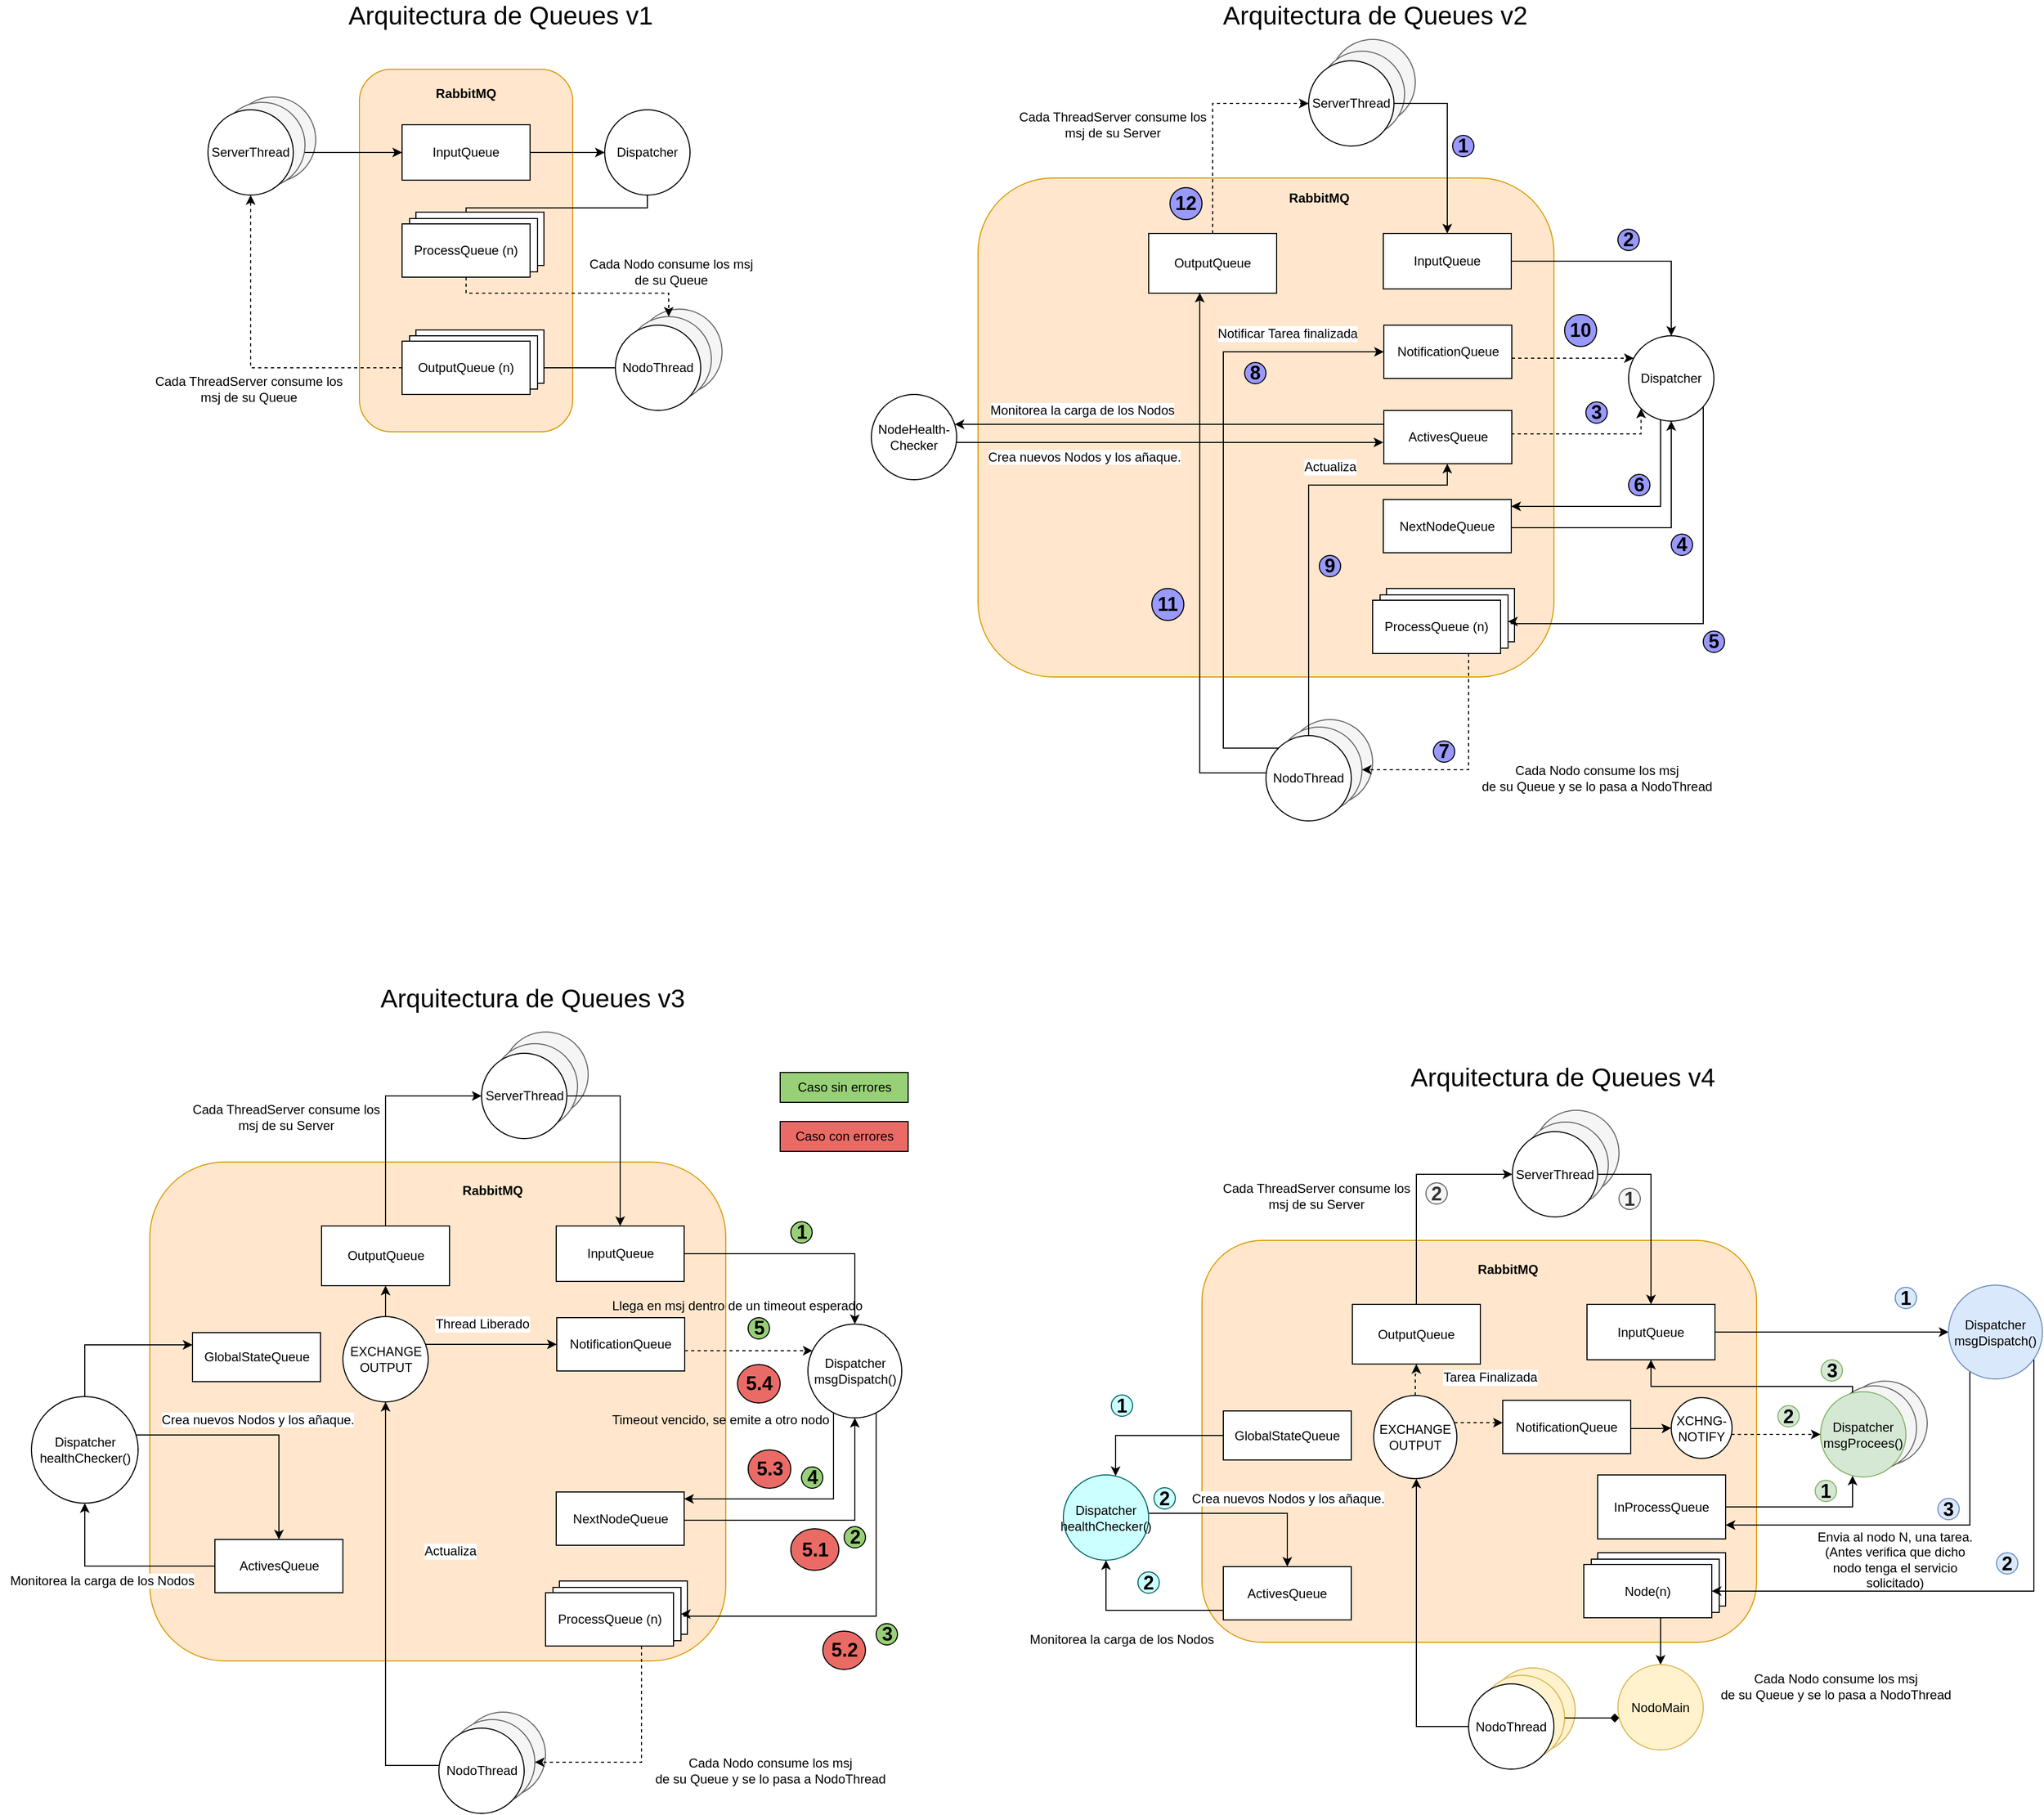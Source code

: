 
<mxfile version="10.6.7" type="device"><diagram id="jEln0a9VNuB1B6gROiez" name="arq_queues"><mxGraphModel dx="1748" dy="662" grid="1" gridSize="10" guides="1" tooltips="1" connect="1" arrows="1" fold="1" page="1" pageScale="1" pageWidth="850" pageHeight="1100" math="0" shadow="0"><root><mxCell id="0"/><mxCell id="1" parent="0"/><mxCell id="iuFj2ltn6MwZwx4amT3Y-27" value="" style="ellipse;whiteSpace=wrap;html=1;aspect=fixed;fillColor=#f5f5f5;strokeColor=#666666;fontColor=#333333;" parent="1" vertex="1"><mxGeometry x="1190" y="72" width="80" height="80" as="geometry"/></mxCell><mxCell id="YCg6UJaiV7OiejshMISo-20" value="" style="ellipse;whiteSpace=wrap;html=1;aspect=fixed;fillColor=#f5f5f5;strokeColor=#666666;fontColor=#333333;" parent="1" vertex="1"><mxGeometry x="540" y="325" width="80" height="80" as="geometry"/></mxCell><mxCell id="YCg6UJaiV7OiejshMISo-19" value="" style="ellipse;whiteSpace=wrap;html=1;aspect=fixed;fillColor=#f5f5f5;strokeColor=#666666;fontColor=#333333;" parent="1" vertex="1"><mxGeometry x="530" y="332" width="80" height="80" as="geometry"/></mxCell><mxCell id="YCg6UJaiV7OiejshMISo-17" value="" style="rounded=1;whiteSpace=wrap;html=1;fillColor=#ffe6cc;strokeColor=#d79b00;" parent="1" vertex="1"><mxGeometry x="280" y="100" width="200" height="340" as="geometry"/></mxCell><mxCell id="YCg6UJaiV7OiejshMISo-10" value="" style="ellipse;whiteSpace=wrap;html=1;aspect=fixed;fillColor=#f5f5f5;strokeColor=#666666;fontColor=#333333;" parent="1" vertex="1"><mxGeometry x="159" y="126" width="80" height="80" as="geometry"/></mxCell><mxCell id="YCg6UJaiV7OiejshMISo-4" style="edgeStyle=orthogonalEdgeStyle;rounded=0;orthogonalLoop=1;jettySize=auto;html=1;entryX=0;entryY=0.5;entryDx=0;entryDy=0;" parent="1" source="YCg6UJaiV7OiejshMISo-2" target="YCg6UJaiV7OiejshMISo-5" edge="1"><mxGeometry relative="1" as="geometry"><mxPoint x="280" y="175" as="targetPoint"/></mxGeometry></mxCell><mxCell id="bAvRG4Egcgxp94L0ZPvF-2" style="edgeStyle=orthogonalEdgeStyle;rounded=0;orthogonalLoop=1;jettySize=auto;html=1;" parent="1" source="YCg6UJaiV7OiejshMISo-3" target="bAvRG4Egcgxp94L0ZPvF-1" edge="1"><mxGeometry relative="1" as="geometry"><Array as="points"><mxPoint x="550" y="230"/><mxPoint x="380" y="230"/></Array></mxGeometry></mxCell><mxCell id="YCg6UJaiV7OiejshMISo-3" value="Dispatcher" style="ellipse;whiteSpace=wrap;html=1;aspect=fixed;" parent="1" vertex="1"><mxGeometry x="510" y="138" width="80" height="80" as="geometry"/></mxCell><mxCell id="YCg6UJaiV7OiejshMISo-6" style="edgeStyle=orthogonalEdgeStyle;rounded=0;orthogonalLoop=1;jettySize=auto;html=1;" parent="1" source="YCg6UJaiV7OiejshMISo-5" target="YCg6UJaiV7OiejshMISo-3" edge="1"><mxGeometry relative="1" as="geometry"/></mxCell><mxCell id="YCg6UJaiV7OiejshMISo-5" value="InputQueue" style="rounded=0;whiteSpace=wrap;html=1;" parent="1" vertex="1"><mxGeometry x="320" y="152" width="120" height="52" as="geometry"/></mxCell><mxCell id="YCg6UJaiV7OiejshMISo-9" value="" style="ellipse;whiteSpace=wrap;html=1;aspect=fixed;fillColor=#f5f5f5;strokeColor=#666666;fontColor=#333333;" parent="1" vertex="1"><mxGeometry x="149" y="131" width="80" height="80" as="geometry"/></mxCell><mxCell id="YCg6UJaiV7OiejshMISo-2" value="ServerThread" style="ellipse;whiteSpace=wrap;html=1;aspect=fixed;" parent="1" vertex="1"><mxGeometry x="138" y="138" width="80" height="80" as="geometry"/></mxCell><mxCell id="YCg6UJaiV7OiejshMISo-16" style="edgeStyle=orthogonalEdgeStyle;rounded=0;orthogonalLoop=1;jettySize=auto;html=1;dashed=1;" parent="1" source="YCg6UJaiV7OiejshMISo-11" target="YCg6UJaiV7OiejshMISo-2" edge="1"><mxGeometry relative="1" as="geometry"/></mxCell><mxCell id="YCg6UJaiV7OiejshMISo-15" style="edgeStyle=orthogonalEdgeStyle;rounded=0;orthogonalLoop=1;jettySize=auto;html=1;" parent="1" source="YCg6UJaiV7OiejshMISo-14" target="YCg6UJaiV7OiejshMISo-11" edge="1"><mxGeometry relative="1" as="geometry"/></mxCell><mxCell id="YCg6UJaiV7OiejshMISo-14" value="NodoThread" style="ellipse;whiteSpace=wrap;html=1;aspect=fixed;" parent="1" vertex="1"><mxGeometry x="520" y="340" width="80" height="80" as="geometry"/></mxCell><mxCell id="YCg6UJaiV7OiejshMISo-18" value="&lt;b&gt;RabbitMQ&lt;/b&gt;" style="text;html=1;strokeColor=none;fillColor=none;align=center;verticalAlign=middle;whiteSpace=wrap;rounded=0;" parent="1" vertex="1"><mxGeometry x="350" y="108" width="60" height="30" as="geometry"/></mxCell><mxCell id="YCg6UJaiV7OiejshMISo-21" value="&lt;font style=&quot;font-size: 24px&quot;&gt;Arquitectura de Queues v1&lt;br&gt;&lt;/font&gt;" style="text;html=1;strokeColor=none;fillColor=none;align=center;verticalAlign=middle;whiteSpace=wrap;rounded=0;" parent="1" vertex="1"><mxGeometry x="245" y="40" width="335" height="20" as="geometry"/></mxCell><mxCell id="bAvRG4Egcgxp94L0ZPvF-3" style="edgeStyle=orthogonalEdgeStyle;rounded=0;orthogonalLoop=1;jettySize=auto;html=1;dashed=1;" parent="1" source="bAvRG4Egcgxp94L0ZPvF-1" target="YCg6UJaiV7OiejshMISo-19" edge="1"><mxGeometry relative="1" as="geometry"><Array as="points"><mxPoint x="380" y="310"/><mxPoint x="570" y="310"/></Array></mxGeometry></mxCell><mxCell id="bAvRG4Egcgxp94L0ZPvF-4" value="Cada Nodo consume los msj &lt;br&gt;de su Queue&lt;br&gt;" style="text;html=1;resizable=0;points=[];align=center;verticalAlign=middle;labelBackgroundColor=#ffffff;" parent="bAvRG4Egcgxp94L0ZPvF-3" vertex="1" connectable="0"><mxGeometry x="0.324" relative="1" as="geometry"><mxPoint x="56" y="-20" as="offset"/></mxGeometry></mxCell><mxCell id="bAvRG4Egcgxp94L0ZPvF-6" value="Cada ThreadServer consume los &lt;br&gt;msj de su Queue" style="text;html=1;resizable=0;points=[];align=center;verticalAlign=middle;labelBackgroundColor=#ffffff;" parent="1" vertex="1" connectable="0"><mxGeometry x="120" y="420" as="geometry"><mxPoint x="56" y="-20" as="offset"/></mxGeometry></mxCell><mxCell id="k_m_ImzYYItKdHM88PAV-2" value="ProcessQueue" style="rounded=0;whiteSpace=wrap;html=1;" parent="1" vertex="1"><mxGeometry x="333" y="234" width="120" height="50" as="geometry"/></mxCell><mxCell id="k_m_ImzYYItKdHM88PAV-1" value="ProcessQueue" style="rounded=0;whiteSpace=wrap;html=1;" parent="1" vertex="1"><mxGeometry x="327" y="240" width="120" height="50" as="geometry"/></mxCell><mxCell id="bAvRG4Egcgxp94L0ZPvF-1" value="ProcessQueue (n)" style="rounded=0;whiteSpace=wrap;html=1;" parent="1" vertex="1"><mxGeometry x="320" y="245" width="120" height="50" as="geometry"/></mxCell><mxCell id="k_m_ImzYYItKdHM88PAV-3" value="ProcessQueue" style="rounded=0;whiteSpace=wrap;html=1;" parent="1" vertex="1"><mxGeometry x="333" y="344.5" width="120" height="50" as="geometry"/></mxCell><mxCell id="k_m_ImzYYItKdHM88PAV-4" value="ProcessQueue" style="rounded=0;whiteSpace=wrap;html=1;" parent="1" vertex="1"><mxGeometry x="327" y="350" width="120" height="50" as="geometry"/></mxCell><mxCell id="YCg6UJaiV7OiejshMISo-11" value="OutputQueue (n)" style="rounded=0;whiteSpace=wrap;html=1;" parent="1" vertex="1"><mxGeometry x="320" y="355" width="120" height="50" as="geometry"/></mxCell><mxCell id="iuFj2ltn6MwZwx4amT3Y-1" value="" style="ellipse;whiteSpace=wrap;html=1;aspect=fixed;fillColor=#f5f5f5;strokeColor=#666666;fontColor=#333333;" parent="1" vertex="1"><mxGeometry x="1150" y="710" width="80" height="80" as="geometry"/></mxCell><mxCell id="iuFj2ltn6MwZwx4amT3Y-2" value="" style="ellipse;whiteSpace=wrap;html=1;aspect=fixed;fillColor=#f5f5f5;strokeColor=#666666;fontColor=#333333;" parent="1" vertex="1"><mxGeometry x="1140" y="717" width="80" height="80" as="geometry"/></mxCell><mxCell id="iuFj2ltn6MwZwx4amT3Y-3" value="" style="rounded=1;whiteSpace=wrap;html=1;fillColor=#ffe6cc;strokeColor=#d79b00;" parent="1" vertex="1"><mxGeometry x="860" y="202" width="540" height="468" as="geometry"/></mxCell><mxCell id="iuFj2ltn6MwZwx4amT3Y-4" value="" style="ellipse;whiteSpace=wrap;html=1;aspect=fixed;fillColor=#f5f5f5;strokeColor=#666666;fontColor=#333333;" parent="1" vertex="1"><mxGeometry x="1180" y="83" width="80" height="80" as="geometry"/></mxCell><mxCell id="iuFj2ltn6MwZwx4amT3Y-5" style="edgeStyle=orthogonalEdgeStyle;rounded=0;orthogonalLoop=1;jettySize=auto;html=1;" parent="1" source="iuFj2ltn6MwZwx4amT3Y-11" target="iuFj2ltn6MwZwx4amT3Y-9" edge="1"><mxGeometry relative="1" as="geometry"><mxPoint x="1200" y="277" as="targetPoint"/><Array as="points"><mxPoint x="1300" y="132"/></Array></mxGeometry></mxCell><mxCell id="SYg8lXfDOHd3QpisdXDp-8" style="edgeStyle=elbowEdgeStyle;rounded=0;comic=0;orthogonalLoop=1;jettySize=auto;elbow=vertical;html=1;shadow=0;" parent="1" source="iuFj2ltn6MwZwx4amT3Y-7" target="SYg8lXfDOHd3QpisdXDp-4" edge="1"><mxGeometry relative="1" as="geometry"><Array as="points"><mxPoint x="1500" y="510"/><mxPoint x="1490" y="510"/><mxPoint x="1460" y="500"/><mxPoint x="1500" y="480"/><mxPoint x="1460" y="510"/><mxPoint x="1500" y="525"/><mxPoint x="1500" y="510"/><mxPoint x="1410" y="525"/></Array></mxGeometry></mxCell><mxCell id="iuFj2ltn6MwZwx4amT3Y-7" value="Dispatcher" style="ellipse;whiteSpace=wrap;html=1;aspect=fixed;" parent="1" vertex="1"><mxGeometry x="1470" y="350" width="80" height="80" as="geometry"/></mxCell><mxCell id="iuFj2ltn6MwZwx4amT3Y-8" style="edgeStyle=orthogonalEdgeStyle;rounded=0;orthogonalLoop=1;jettySize=auto;html=1;" parent="1" source="iuFj2ltn6MwZwx4amT3Y-9" target="iuFj2ltn6MwZwx4amT3Y-7" edge="1"><mxGeometry relative="1" as="geometry"/></mxCell><mxCell id="iuFj2ltn6MwZwx4amT3Y-9" value="InputQueue" style="rounded=0;whiteSpace=wrap;html=1;" parent="1" vertex="1"><mxGeometry x="1240" y="254" width="120" height="52" as="geometry"/></mxCell><mxCell id="iuFj2ltn6MwZwx4amT3Y-11" value="ServerThread" style="ellipse;whiteSpace=wrap;html=1;aspect=fixed;" parent="1" vertex="1"><mxGeometry x="1170" y="92" width="80" height="80" as="geometry"/></mxCell><mxCell id="iuFj2ltn6MwZwx4amT3Y-12" style="edgeStyle=orthogonalEdgeStyle;rounded=0;orthogonalLoop=1;jettySize=auto;html=1;dashed=1;exitX=0.5;exitY=0;exitDx=0;exitDy=0;" parent="1" source="iuFj2ltn6MwZwx4amT3Y-23" target="iuFj2ltn6MwZwx4amT3Y-11" edge="1"><mxGeometry relative="1" as="geometry"><mxPoint x="1300" y="457" as="sourcePoint"/><Array as="points"><mxPoint x="1080" y="132"/></Array></mxGeometry></mxCell><mxCell id="iuFj2ltn6MwZwx4amT3Y-13" style="edgeStyle=orthogonalEdgeStyle;rounded=0;orthogonalLoop=1;jettySize=auto;html=1;entryX=0.399;entryY=0.994;entryDx=0;entryDy=0;entryPerimeter=0;" parent="1" source="iuFj2ltn6MwZwx4amT3Y-14" target="iuFj2ltn6MwZwx4amT3Y-23" edge="1"><mxGeometry relative="1" as="geometry"><mxPoint x="1360" y="482" as="targetPoint"/><Array as="points"><mxPoint x="1068" y="760"/></Array></mxGeometry></mxCell><mxCell id="iuFj2ltn6MwZwx4amT3Y-14" value="NodoThread" style="ellipse;whiteSpace=wrap;html=1;aspect=fixed;" parent="1" vertex="1"><mxGeometry x="1130" y="725" width="80" height="80" as="geometry"/></mxCell><mxCell id="iuFj2ltn6MwZwx4amT3Y-15" value="&lt;b&gt;RabbitMQ&lt;/b&gt;" style="text;html=1;strokeColor=none;fillColor=none;align=center;verticalAlign=middle;whiteSpace=wrap;rounded=0;" parent="1" vertex="1"><mxGeometry x="1150" y="206" width="60" height="30" as="geometry"/></mxCell><mxCell id="iuFj2ltn6MwZwx4amT3Y-16" value="&lt;font style=&quot;font-size: 24px&quot;&gt;Arquitectura de Queues v2&lt;/font&gt;" style="text;html=1;strokeColor=none;fillColor=none;align=center;verticalAlign=middle;whiteSpace=wrap;rounded=0;" parent="1" vertex="1"><mxGeometry x="1055" y="40" width="355" height="20" as="geometry"/></mxCell><mxCell id="iuFj2ltn6MwZwx4amT3Y-17" style="edgeStyle=orthogonalEdgeStyle;rounded=0;orthogonalLoop=1;jettySize=auto;html=1;dashed=1;exitX=0.75;exitY=1;exitDx=0;exitDy=0;" parent="1" source="iuFj2ltn6MwZwx4amT3Y-22" target="iuFj2ltn6MwZwx4amT3Y-2" edge="1"><mxGeometry relative="1" as="geometry"><Array as="points"><mxPoint x="1320" y="757"/></Array></mxGeometry></mxCell><mxCell id="iuFj2ltn6MwZwx4amT3Y-18" value="Cada Nodo consume los msj &lt;br&gt;de su Queue y se lo pasa a NodoThread&lt;br&gt;" style="text;html=1;resizable=0;points=[];align=center;verticalAlign=middle;labelBackgroundColor=#ffffff;" parent="iuFj2ltn6MwZwx4amT3Y-17" vertex="1" connectable="0"><mxGeometry x="0.324" relative="1" as="geometry"><mxPoint x="149.5" y="8" as="offset"/></mxGeometry></mxCell><mxCell id="iuFj2ltn6MwZwx4amT3Y-19" value="Cada ThreadServer consume los &lt;br&gt;msj de su Server" style="text;html=1;resizable=0;points=[];align=center;verticalAlign=middle;labelBackgroundColor=#ffffff;" parent="1" vertex="1" connectable="0"><mxGeometry x="930" y="172" as="geometry"><mxPoint x="56" y="-20" as="offset"/></mxGeometry></mxCell><mxCell id="iuFj2ltn6MwZwx4amT3Y-20" value="ProcessQueue" style="rounded=0;whiteSpace=wrap;html=1;" parent="1" vertex="1"><mxGeometry x="1243" y="587" width="120" height="50" as="geometry"/></mxCell><mxCell id="iuFj2ltn6MwZwx4amT3Y-21" value="ProcessQueue" style="rounded=0;whiteSpace=wrap;html=1;" parent="1" vertex="1"><mxGeometry x="1237" y="593" width="120" height="50" as="geometry"/></mxCell><mxCell id="iuFj2ltn6MwZwx4amT3Y-22" value="ProcessQueue (n)" style="rounded=0;whiteSpace=wrap;html=1;" parent="1" vertex="1"><mxGeometry x="1230" y="598" width="120" height="50" as="geometry"/></mxCell><mxCell id="iuFj2ltn6MwZwx4amT3Y-23" value="OutputQueue&lt;br&gt;" style="rounded=0;whiteSpace=wrap;html=1;" parent="1" vertex="1"><mxGeometry x="1020" y="254" width="120" height="56" as="geometry"/></mxCell><mxCell id="iuFj2ltn6MwZwx4amT3Y-28" value="NotificationQueue" style="rounded=0;whiteSpace=wrap;html=1;" parent="1" vertex="1"><mxGeometry x="1240.5" y="340" width="120" height="50" as="geometry"/></mxCell><mxCell id="iuFj2ltn6MwZwx4amT3Y-29" value="ActivesQueue" style="rounded=0;whiteSpace=wrap;html=1;" parent="1" vertex="1"><mxGeometry x="1240.5" y="420" width="120" height="50" as="geometry"/></mxCell><mxCell id="iuFj2ltn6MwZwx4amT3Y-30" style="edgeStyle=orthogonalEdgeStyle;rounded=0;orthogonalLoop=1;jettySize=auto;html=1;exitX=0;exitY=0;exitDx=0;exitDy=0;" parent="1" source="iuFj2ltn6MwZwx4amT3Y-14" target="iuFj2ltn6MwZwx4amT3Y-28" edge="1"><mxGeometry relative="1" as="geometry"><mxPoint x="1140" y="705" as="sourcePoint"/><mxPoint x="1090" y="314" as="targetPoint"/><Array as="points"><mxPoint x="1090" y="737"/><mxPoint x="1090" y="365"/></Array></mxGeometry></mxCell><mxCell id="iuFj2ltn6MwZwx4amT3Y-31" value="Notificar Tarea finalizada&lt;br&gt;" style="text;html=1;resizable=0;points=[];align=center;verticalAlign=middle;labelBackgroundColor=#ffffff;" parent="1" vertex="1" connectable="0"><mxGeometry x="1170" y="375" as="geometry"><mxPoint x="-20" y="-27" as="offset"/></mxGeometry></mxCell><mxCell id="iuFj2ltn6MwZwx4amT3Y-32" style="edgeStyle=orthogonalEdgeStyle;rounded=0;orthogonalLoop=1;jettySize=auto;html=1;exitX=0.5;exitY=0;exitDx=0;exitDy=0;" parent="1" source="iuFj2ltn6MwZwx4amT3Y-14" target="iuFj2ltn6MwZwx4amT3Y-29" edge="1"><mxGeometry relative="1" as="geometry"><mxPoint x="1152" y="657" as="sourcePoint"/><mxPoint x="1250.5" y="375" as="targetPoint"/><Array as="points"><mxPoint x="1170" y="490"/><mxPoint x="1300" y="490"/></Array></mxGeometry></mxCell><mxCell id="iuFj2ltn6MwZwx4amT3Y-33" style="edgeStyle=orthogonalEdgeStyle;rounded=0;orthogonalLoop=1;jettySize=auto;html=1;dashed=1;exitX=1;exitY=0.5;exitDx=0;exitDy=0;" parent="1" source="iuFj2ltn6MwZwx4amT3Y-28" target="iuFj2ltn6MwZwx4amT3Y-7" edge="1"><mxGeometry relative="1" as="geometry"><Array as="points"><mxPoint x="1361" y="371"/></Array><mxPoint x="1390" y="332" as="sourcePoint"/><mxPoint x="1450" y="371" as="targetPoint"/></mxGeometry></mxCell><mxCell id="iuFj2ltn6MwZwx4amT3Y-35" style="edgeStyle=orthogonalEdgeStyle;rounded=0;orthogonalLoop=1;jettySize=auto;html=1;dashed=1;entryX=0;entryY=1;entryDx=0;entryDy=0;" parent="1" target="iuFj2ltn6MwZwx4amT3Y-7" edge="1"><mxGeometry relative="1" as="geometry"><Array as="points"><mxPoint x="1482" y="442"/></Array><mxPoint x="1360" y="442" as="sourcePoint"/><mxPoint x="1470.801" y="448" as="targetPoint"/></mxGeometry></mxCell><mxCell id="iuFj2ltn6MwZwx4amT3Y-36" value="Actualiza&lt;br&gt;" style="text;html=1;resizable=0;points=[];align=center;verticalAlign=middle;labelBackgroundColor=#ffffff;" parent="1" vertex="1" connectable="0"><mxGeometry x="1070" y="470" as="geometry"><mxPoint x="120" y="3" as="offset"/></mxGeometry></mxCell><mxCell id="iuFj2ltn6MwZwx4amT3Y-37" value="&lt;h2&gt;1&lt;/h2&gt;" style="ellipse;whiteSpace=wrap;html=1;fillColor=#9999FF;" parent="1" vertex="1"><mxGeometry x="1305" y="162" width="20" height="20" as="geometry"/></mxCell><mxCell id="iuFj2ltn6MwZwx4amT3Y-38" value="&lt;h2&gt;2&lt;/h2&gt;" style="ellipse;whiteSpace=wrap;html=1;fillColor=#9999FF;" parent="1" vertex="1"><mxGeometry x="1460" y="250" width="20" height="20" as="geometry"/></mxCell><mxCell id="iuFj2ltn6MwZwx4amT3Y-39" value="&lt;h2&gt;3&lt;/h2&gt;" style="ellipse;whiteSpace=wrap;html=1;fillColor=#9999FF;" parent="1" vertex="1"><mxGeometry x="1430" y="412" width="20" height="20" as="geometry"/></mxCell><mxCell id="iuFj2ltn6MwZwx4amT3Y-40" value="&lt;h2&gt;5&lt;/h2&gt;" style="ellipse;whiteSpace=wrap;html=1;fillColor=#9999FF;" parent="1" vertex="1"><mxGeometry x="1540" y="627" width="20" height="20" as="geometry"/></mxCell><mxCell id="iuFj2ltn6MwZwx4amT3Y-41" value="&lt;h2&gt;7&lt;/h2&gt;" style="ellipse;whiteSpace=wrap;html=1;fillColor=#9999FF;" parent="1" vertex="1"><mxGeometry x="1287" y="730" width="20" height="20" as="geometry"/></mxCell><mxCell id="iuFj2ltn6MwZwx4amT3Y-42" value="&lt;h2&gt;8&lt;/h2&gt;" style="ellipse;whiteSpace=wrap;html=1;fillColor=#9999FF;" parent="1" vertex="1"><mxGeometry x="1110" y="375" width="20" height="20" as="geometry"/></mxCell><mxCell id="iuFj2ltn6MwZwx4amT3Y-43" value="&lt;h2&gt;10&lt;/h2&gt;" style="ellipse;whiteSpace=wrap;html=1;fillColor=#9999FF;" parent="1" vertex="1"><mxGeometry x="1410" y="330" width="30" height="30" as="geometry"/></mxCell><mxCell id="iuFj2ltn6MwZwx4amT3Y-44" value="&lt;h2&gt;9&lt;/h2&gt;" style="ellipse;whiteSpace=wrap;html=1;fillColor=#9999FF;" parent="1" vertex="1"><mxGeometry x="1180" y="556" width="20" height="20" as="geometry"/></mxCell><mxCell id="iuFj2ltn6MwZwx4amT3Y-45" value="&lt;h2&gt;11&lt;/h2&gt;" style="ellipse;whiteSpace=wrap;html=1;fillColor=#9999FF;" parent="1" vertex="1"><mxGeometry x="1023" y="587" width="30" height="30" as="geometry"/></mxCell><mxCell id="iuFj2ltn6MwZwx4amT3Y-6" style="edgeStyle=orthogonalEdgeStyle;rounded=0;orthogonalLoop=1;jettySize=auto;html=1;entryX=1;entryY=0.5;entryDx=0;entryDy=0;" parent="1" source="iuFj2ltn6MwZwx4amT3Y-7" target="iuFj2ltn6MwZwx4amT3Y-21" edge="1"><mxGeometry relative="1" as="geometry"><Array as="points"><mxPoint x="1540" y="620"/><mxPoint x="1360" y="620"/><mxPoint x="1360" y="618"/></Array><mxPoint x="1360" y="530" as="targetPoint"/></mxGeometry></mxCell><mxCell id="SYg8lXfDOHd3QpisdXDp-10" style="edgeStyle=elbowEdgeStyle;rounded=0;comic=0;orthogonalLoop=1;jettySize=auto;elbow=vertical;html=1;shadow=0;" parent="1" source="SYg8lXfDOHd3QpisdXDp-4" target="iuFj2ltn6MwZwx4amT3Y-7" edge="1"><mxGeometry relative="1" as="geometry"><Array as="points"><mxPoint x="1440" y="530"/><mxPoint x="1520" y="525"/><mxPoint x="1500" y="540"/><mxPoint x="1520" y="525"/><mxPoint x="1450" y="540"/></Array></mxGeometry></mxCell><mxCell id="SYg8lXfDOHd3QpisdXDp-4" value="NextNodeQueue" style="rounded=0;whiteSpace=wrap;html=1;" parent="1" vertex="1"><mxGeometry x="1240" y="503.5" width="120" height="50" as="geometry"/></mxCell><mxCell id="SYg8lXfDOHd3QpisdXDp-9" value="&lt;h2&gt;4&lt;/h2&gt;" style="ellipse;whiteSpace=wrap;html=1;fillColor=#9999FF;" parent="1" vertex="1"><mxGeometry x="1510" y="536" width="20" height="20" as="geometry"/></mxCell><mxCell id="SYg8lXfDOHd3QpisdXDp-13" value="&lt;h2&gt;6&lt;/h2&gt;" style="ellipse;whiteSpace=wrap;html=1;fillColor=#9999FF;" parent="1" vertex="1"><mxGeometry x="1470" y="480" width="20" height="20" as="geometry"/></mxCell><mxCell id="SYg8lXfDOHd3QpisdXDp-14" value="&lt;h2&gt;12&lt;/h2&gt;" style="ellipse;whiteSpace=wrap;html=1;fillColor=#9999FF;" parent="1" vertex="1"><mxGeometry x="1040" y="211" width="30" height="30" as="geometry"/></mxCell><mxCell id="SYg8lXfDOHd3QpisdXDp-16" style="edgeStyle=elbowEdgeStyle;rounded=0;comic=0;orthogonalLoop=1;jettySize=auto;elbow=vertical;html=1;entryX=0;entryY=0.25;entryDx=0;entryDy=0;shadow=0;startArrow=classic;startFill=1;endArrow=none;endFill=0;" parent="1" source="SYg8lXfDOHd3QpisdXDp-15" target="iuFj2ltn6MwZwx4amT3Y-29" edge="1"><mxGeometry relative="1" as="geometry"><Array as="points"><mxPoint x="1150" y="433"/><mxPoint x="1220" y="432"/><mxPoint x="1200" y="433"/><mxPoint x="1150" y="433"/><mxPoint x="1130" y="460"/></Array></mxGeometry></mxCell><mxCell id="SYg8lXfDOHd3QpisdXDp-18" style="edgeStyle=elbowEdgeStyle;rounded=0;comic=0;orthogonalLoop=1;jettySize=auto;elbow=vertical;html=1;shadow=0;" parent="1" source="SYg8lXfDOHd3QpisdXDp-15" edge="1"><mxGeometry relative="1" as="geometry"><mxPoint x="1240" y="450" as="targetPoint"/><Array as="points"><mxPoint x="1220" y="450"/><mxPoint x="1220" y="450"/><mxPoint x="950" y="450"/><mxPoint x="1110" y="445"/><mxPoint x="1180" y="440"/><mxPoint x="880" y="445"/><mxPoint x="1130" y="490"/></Array></mxGeometry></mxCell><mxCell id="SYg8lXfDOHd3QpisdXDp-15" value="NodeHealth-Checker" style="ellipse;whiteSpace=wrap;html=1;aspect=fixed;" parent="1" vertex="1"><mxGeometry x="760" y="405" width="80" height="80" as="geometry"/></mxCell><mxCell id="SYg8lXfDOHd3QpisdXDp-17" value="&lt;span style=&quot;background-color: rgb(255 , 255 , 255)&quot;&gt;Monitorea la carga de los Nodos&lt;/span&gt;" style="text;html=1;strokeColor=none;fillColor=none;align=center;verticalAlign=middle;whiteSpace=wrap;rounded=0;" parent="1" vertex="1"><mxGeometry x="863" y="410" width="190" height="20" as="geometry"/></mxCell><mxCell id="SYg8lXfDOHd3QpisdXDp-22" value="&lt;span style=&quot;background-color: rgb(255 , 255 , 255)&quot;&gt;Crea nuevos Nodos y los añaque.&lt;br&gt;&lt;/span&gt;" style="text;html=1;strokeColor=none;fillColor=none;align=center;verticalAlign=middle;whiteSpace=wrap;rounded=0;" parent="1" vertex="1"><mxGeometry x="865" y="454" width="190" height="20" as="geometry"/></mxCell><mxCell id="SYg8lXfDOHd3QpisdXDp-77" value="" style="ellipse;whiteSpace=wrap;html=1;aspect=fixed;fillColor=#f5f5f5;strokeColor=#666666;fontColor=#333333;" parent="1" vertex="1"><mxGeometry x="414.5" y="1003" width="80" height="80" as="geometry"/></mxCell><mxCell id="SYg8lXfDOHd3QpisdXDp-78" value="" style="ellipse;whiteSpace=wrap;html=1;aspect=fixed;fillColor=#f5f5f5;strokeColor=#666666;fontColor=#333333;" parent="1" vertex="1"><mxGeometry x="374.5" y="1641" width="80" height="80" as="geometry"/></mxCell><mxCell id="SYg8lXfDOHd3QpisdXDp-79" value="" style="ellipse;whiteSpace=wrap;html=1;aspect=fixed;fillColor=#f5f5f5;strokeColor=#666666;fontColor=#333333;" parent="1" vertex="1"><mxGeometry x="364.5" y="1648" width="80" height="80" as="geometry"/></mxCell><mxCell id="SYg8lXfDOHd3QpisdXDp-80" value="" style="rounded=1;whiteSpace=wrap;html=1;fillColor=#ffe6cc;strokeColor=#d79b00;" parent="1" vertex="1"><mxGeometry x="83.5" y="1125" width="540" height="468" as="geometry"/></mxCell><mxCell id="SYg8lXfDOHd3QpisdXDp-81" value="" style="ellipse;whiteSpace=wrap;html=1;aspect=fixed;fillColor=#f5f5f5;strokeColor=#666666;fontColor=#333333;" parent="1" vertex="1"><mxGeometry x="404.5" y="1014" width="80" height="80" as="geometry"/></mxCell><mxCell id="SYg8lXfDOHd3QpisdXDp-82" style="edgeStyle=orthogonalEdgeStyle;rounded=0;orthogonalLoop=1;jettySize=auto;html=1;" parent="1" source="SYg8lXfDOHd3QpisdXDp-88" target="SYg8lXfDOHd3QpisdXDp-87" edge="1"><mxGeometry relative="1" as="geometry"><mxPoint x="424.5" y="1208" as="targetPoint"/><Array as="points"><mxPoint x="524.5" y="1063"/></Array></mxGeometry></mxCell><mxCell id="SYg8lXfDOHd3QpisdXDp-83" style="edgeStyle=elbowEdgeStyle;rounded=0;comic=0;orthogonalLoop=1;jettySize=auto;elbow=vertical;html=1;shadow=0;" parent="1" source="SYg8lXfDOHd3QpisdXDp-85" target="SYg8lXfDOHd3QpisdXDp-120" edge="1"><mxGeometry relative="1" as="geometry"><Array as="points"><mxPoint x="724.5" y="1441"/><mxPoint x="714.5" y="1441"/><mxPoint x="684.5" y="1431"/><mxPoint x="724.5" y="1411"/><mxPoint x="684.5" y="1441"/><mxPoint x="724.5" y="1456"/><mxPoint x="724.5" y="1441"/><mxPoint x="634.5" y="1456"/></Array></mxGeometry></mxCell><mxCell id="SYg8lXfDOHd3QpisdXDp-85" value="Dispatcher&lt;br&gt;msgDispatch()&lt;br&gt;" style="ellipse;whiteSpace=wrap;html=1;aspect=fixed;" parent="1" vertex="1"><mxGeometry x="700.5" y="1277" width="88" height="88" as="geometry"/></mxCell><mxCell id="SYg8lXfDOHd3QpisdXDp-86" style="edgeStyle=orthogonalEdgeStyle;rounded=0;orthogonalLoop=1;jettySize=auto;html=1;" parent="1" source="SYg8lXfDOHd3QpisdXDp-87" target="SYg8lXfDOHd3QpisdXDp-85" edge="1"><mxGeometry relative="1" as="geometry"/></mxCell><mxCell id="SYg8lXfDOHd3QpisdXDp-87" value="InputQueue" style="rounded=0;whiteSpace=wrap;html=1;" parent="1" vertex="1"><mxGeometry x="464.5" y="1185" width="120" height="52" as="geometry"/></mxCell><mxCell id="SYg8lXfDOHd3QpisdXDp-88" value="ServerThread" style="ellipse;whiteSpace=wrap;html=1;aspect=fixed;" parent="1" vertex="1"><mxGeometry x="394.5" y="1023" width="80" height="80" as="geometry"/></mxCell><mxCell id="SYg8lXfDOHd3QpisdXDp-89" style="edgeStyle=orthogonalEdgeStyle;rounded=0;orthogonalLoop=1;jettySize=auto;html=1;exitX=0.5;exitY=0;exitDx=0;exitDy=0;" parent="1" source="SYg8lXfDOHd3QpisdXDp-100" target="SYg8lXfDOHd3QpisdXDp-88" edge="1"><mxGeometry relative="1" as="geometry"><mxPoint x="524.5" y="1388" as="sourcePoint"/><Array as="points"><mxPoint x="304.5" y="1063"/></Array></mxGeometry></mxCell><mxCell id="SYg8lXfDOHd3QpisdXDp-90" style="edgeStyle=orthogonalEdgeStyle;rounded=0;orthogonalLoop=1;jettySize=auto;html=1;" parent="1" source="SYg8lXfDOHd3QpisdXDp-91" target="56qhefYLqVz2fA3MYYVO-31" edge="1"><mxGeometry relative="1" as="geometry"><mxPoint x="584.5" y="1413" as="targetPoint"/><Array as="points"><mxPoint x="304.5" y="1691"/></Array></mxGeometry></mxCell><mxCell id="SYg8lXfDOHd3QpisdXDp-91" value="NodoThread" style="ellipse;whiteSpace=wrap;html=1;aspect=fixed;" parent="1" vertex="1"><mxGeometry x="354.5" y="1656" width="80" height="80" as="geometry"/></mxCell><mxCell id="SYg8lXfDOHd3QpisdXDp-92" value="&lt;b&gt;RabbitMQ&lt;/b&gt;" style="text;html=1;strokeColor=none;fillColor=none;align=center;verticalAlign=middle;whiteSpace=wrap;rounded=0;" parent="1" vertex="1"><mxGeometry x="374.5" y="1137" width="60" height="30" as="geometry"/></mxCell><mxCell id="SYg8lXfDOHd3QpisdXDp-93" value="&lt;font style=&quot;font-size: 24px&quot;&gt;Arquitectura de Queues v3&lt;/font&gt;" style="text;html=1;strokeColor=none;fillColor=none;align=center;verticalAlign=middle;whiteSpace=wrap;rounded=0;" parent="1" vertex="1"><mxGeometry x="264.5" y="962" width="355" height="20" as="geometry"/></mxCell><mxCell id="SYg8lXfDOHd3QpisdXDp-94" style="edgeStyle=orthogonalEdgeStyle;rounded=0;orthogonalLoop=1;jettySize=auto;html=1;dashed=1;exitX=0.75;exitY=1;exitDx=0;exitDy=0;" parent="1" source="SYg8lXfDOHd3QpisdXDp-99" target="SYg8lXfDOHd3QpisdXDp-79" edge="1"><mxGeometry relative="1" as="geometry"><Array as="points"><mxPoint x="544.5" y="1688"/></Array></mxGeometry></mxCell><mxCell id="SYg8lXfDOHd3QpisdXDp-95" value="Cada Nodo consume los msj &lt;br&gt;de su Queue y se lo pasa a NodoThread&lt;br&gt;" style="text;html=1;resizable=0;points=[];align=center;verticalAlign=middle;labelBackgroundColor=#ffffff;" parent="SYg8lXfDOHd3QpisdXDp-94" vertex="1" connectable="0"><mxGeometry x="0.324" relative="1" as="geometry"><mxPoint x="149.5" y="8" as="offset"/></mxGeometry></mxCell><mxCell id="SYg8lXfDOHd3QpisdXDp-96" value="Cada ThreadServer consume los &lt;br&gt;msj de su Server" style="text;html=1;resizable=0;points=[];align=center;verticalAlign=middle;labelBackgroundColor=#ffffff;" parent="1" vertex="1" connectable="0"><mxGeometry x="154.5" y="1103" as="geometry"><mxPoint x="56" y="-20" as="offset"/></mxGeometry></mxCell><mxCell id="SYg8lXfDOHd3QpisdXDp-97" value="ProcessQueue" style="rounded=0;whiteSpace=wrap;html=1;" parent="1" vertex="1"><mxGeometry x="467.5" y="1518" width="120" height="50" as="geometry"/></mxCell><mxCell id="SYg8lXfDOHd3QpisdXDp-98" value="ProcessQueue" style="rounded=0;whiteSpace=wrap;html=1;" parent="1" vertex="1"><mxGeometry x="461.5" y="1524" width="120" height="50" as="geometry"/></mxCell><mxCell id="SYg8lXfDOHd3QpisdXDp-99" value="ProcessQueue (n)" style="rounded=0;whiteSpace=wrap;html=1;" parent="1" vertex="1"><mxGeometry x="454.5" y="1529" width="120" height="50" as="geometry"/></mxCell><mxCell id="SYg8lXfDOHd3QpisdXDp-100" value="OutputQueue&lt;br&gt;" style="rounded=0;whiteSpace=wrap;html=1;" parent="1" vertex="1"><mxGeometry x="244.5" y="1185" width="120" height="56" as="geometry"/></mxCell><mxCell id="SYg8lXfDOHd3QpisdXDp-101" value="NotificationQueue" style="rounded=0;whiteSpace=wrap;html=1;" parent="1" vertex="1"><mxGeometry x="465" y="1271" width="120" height="50" as="geometry"/></mxCell><mxCell id="SYg8lXfDOHd3QpisdXDp-102" value="ActivesQueue" style="rounded=0;whiteSpace=wrap;html=1;" parent="1" vertex="1"><mxGeometry x="144.5" y="1479" width="120" height="50" as="geometry"/></mxCell><mxCell id="SYg8lXfDOHd3QpisdXDp-104" value="Thread Liberado&lt;br&gt;" style="text;html=1;resizable=0;points=[];align=center;verticalAlign=middle;labelBackgroundColor=#ffffff;" parent="1" vertex="1" connectable="0"><mxGeometry x="414.5" y="1304" as="geometry"><mxPoint x="-20" y="-27" as="offset"/></mxGeometry></mxCell><mxCell id="SYg8lXfDOHd3QpisdXDp-106" style="edgeStyle=orthogonalEdgeStyle;rounded=0;orthogonalLoop=1;jettySize=auto;html=1;dashed=1;exitX=1;exitY=0.5;exitDx=0;exitDy=0;" parent="1" source="SYg8lXfDOHd3QpisdXDp-101" target="SYg8lXfDOHd3QpisdXDp-85" edge="1"><mxGeometry relative="1" as="geometry"><Array as="points"><mxPoint x="585.5" y="1302"/></Array><mxPoint x="614.5" y="1263" as="sourcePoint"/><mxPoint x="674.5" y="1302" as="targetPoint"/></mxGeometry></mxCell><mxCell id="SYg8lXfDOHd3QpisdXDp-108" value="Actualiza&lt;br&gt;" style="text;html=1;resizable=0;points=[];align=center;verticalAlign=middle;labelBackgroundColor=#ffffff;" parent="1" vertex="1" connectable="0"><mxGeometry x="244.5" y="1487" as="geometry"><mxPoint x="120" y="3" as="offset"/></mxGeometry></mxCell><mxCell id="SYg8lXfDOHd3QpisdXDp-110" value="&lt;h2&gt;1&lt;/h2&gt;" style="ellipse;whiteSpace=wrap;html=1;fillColor=#97D077;" parent="1" vertex="1"><mxGeometry x="684.5" y="1181" width="20" height="20" as="geometry"/></mxCell><mxCell id="SYg8lXfDOHd3QpisdXDp-112" value="&lt;h2&gt;3&lt;/h2&gt;" style="ellipse;whiteSpace=wrap;html=1;fillColor=#97D077;" parent="1" vertex="1"><mxGeometry x="764.5" y="1558" width="20" height="20" as="geometry"/></mxCell><mxCell id="SYg8lXfDOHd3QpisdXDp-118" style="edgeStyle=orthogonalEdgeStyle;rounded=0;orthogonalLoop=1;jettySize=auto;html=1;entryX=1;entryY=0.5;entryDx=0;entryDy=0;" parent="1" source="SYg8lXfDOHd3QpisdXDp-85" target="SYg8lXfDOHd3QpisdXDp-98" edge="1"><mxGeometry relative="1" as="geometry"><Array as="points"><mxPoint x="764.5" y="1551"/><mxPoint x="584.5" y="1551"/><mxPoint x="584.5" y="1549"/></Array><mxPoint x="584.5" y="1461" as="targetPoint"/></mxGeometry></mxCell><mxCell id="SYg8lXfDOHd3QpisdXDp-119" style="edgeStyle=elbowEdgeStyle;rounded=0;comic=0;orthogonalLoop=1;jettySize=auto;elbow=vertical;html=1;shadow=0;" parent="1" source="SYg8lXfDOHd3QpisdXDp-120" target="SYg8lXfDOHd3QpisdXDp-85" edge="1"><mxGeometry relative="1" as="geometry"><Array as="points"><mxPoint x="664.5" y="1461"/><mxPoint x="744.5" y="1456"/><mxPoint x="724.5" y="1471"/><mxPoint x="744.5" y="1456"/><mxPoint x="674.5" y="1471"/></Array></mxGeometry></mxCell><mxCell id="SYg8lXfDOHd3QpisdXDp-120" value="NextNodeQueue" style="rounded=0;whiteSpace=wrap;html=1;" parent="1" vertex="1"><mxGeometry x="464.5" y="1434.5" width="120" height="50" as="geometry"/></mxCell><mxCell id="SYg8lXfDOHd3QpisdXDp-121" value="&lt;h2&gt;2&lt;/h2&gt;" style="ellipse;whiteSpace=wrap;html=1;fillColor=#97D077;" parent="1" vertex="1"><mxGeometry x="734.5" y="1467" width="20" height="20" as="geometry"/></mxCell><mxCell id="SYg8lXfDOHd3QpisdXDp-122" value="&lt;h2&gt;4&lt;/h2&gt;" style="ellipse;whiteSpace=wrap;html=1;fillColor=#97D077;" parent="1" vertex="1"><mxGeometry x="694.5" y="1411" width="20" height="20" as="geometry"/></mxCell><mxCell id="SYg8lXfDOHd3QpisdXDp-124" style="edgeStyle=elbowEdgeStyle;rounded=0;comic=0;orthogonalLoop=1;jettySize=auto;elbow=vertical;html=1;entryX=0;entryY=0.25;entryDx=0;entryDy=0;shadow=0;startArrow=classic;startFill=1;endArrow=none;endFill=0;" parent="1" source="SYg8lXfDOHd3QpisdXDp-126" target="SYg8lXfDOHd3QpisdXDp-102" edge="1"><mxGeometry relative="1" as="geometry"><Array as="points"><mxPoint x="194.5" y="1504"/><mxPoint x="224.5" y="1364"/><mxPoint x="264.5" y="1364"/><mxPoint x="444.5" y="1363"/><mxPoint x="424.5" y="1364"/><mxPoint x="374.5" y="1364"/><mxPoint x="354.5" y="1391"/></Array></mxGeometry></mxCell><mxCell id="SYg8lXfDOHd3QpisdXDp-125" style="edgeStyle=elbowEdgeStyle;rounded=0;comic=0;orthogonalLoop=1;jettySize=auto;elbow=vertical;html=1;shadow=0;entryX=0.5;entryY=0;entryDx=0;entryDy=0;" parent="1" source="SYg8lXfDOHd3QpisdXDp-126" target="SYg8lXfDOHd3QpisdXDp-102" edge="1"><mxGeometry relative="1" as="geometry"><mxPoint x="464.5" y="1381" as="targetPoint"/><Array as="points"><mxPoint x="234.5" y="1381"/><mxPoint x="444.5" y="1381"/><mxPoint x="444.5" y="1381"/><mxPoint x="174.5" y="1381"/><mxPoint x="334.5" y="1376"/><mxPoint x="404.5" y="1371"/><mxPoint x="104.5" y="1376"/><mxPoint x="354.5" y="1421"/></Array></mxGeometry></mxCell><mxCell id="56qhefYLqVz2fA3MYYVO-2" style="edgeStyle=orthogonalEdgeStyle;rounded=0;orthogonalLoop=1;jettySize=auto;html=1;entryX=0;entryY=0.25;entryDx=0;entryDy=0;" parent="1" source="SYg8lXfDOHd3QpisdXDp-126" target="56qhefYLqVz2fA3MYYVO-1" edge="1"><mxGeometry relative="1" as="geometry"><Array as="points"><mxPoint x="22.5" y="1297"/></Array></mxGeometry></mxCell><mxCell id="SYg8lXfDOHd3QpisdXDp-126" value="Dispatcher&lt;br&gt;healthChecker()&lt;br&gt;" style="ellipse;whiteSpace=wrap;html=1;aspect=fixed;" parent="1" vertex="1"><mxGeometry x="-27.5" y="1345" width="100" height="100" as="geometry"/></mxCell><mxCell id="SYg8lXfDOHd3QpisdXDp-127" value="&lt;span style=&quot;background-color: rgb(255 , 255 , 255)&quot;&gt;Monitorea la carga de los Nodos&lt;/span&gt;" style="text;html=1;strokeColor=none;fillColor=none;align=center;verticalAlign=middle;whiteSpace=wrap;rounded=0;" parent="1" vertex="1"><mxGeometry x="-56.5" y="1508" width="190" height="20" as="geometry"/></mxCell><mxCell id="SYg8lXfDOHd3QpisdXDp-128" value="&lt;span style=&quot;background-color: rgb(255 , 255 , 255)&quot;&gt;Crea nuevos Nodos y los añaque.&lt;br&gt;&lt;/span&gt;" style="text;html=1;strokeColor=none;fillColor=none;align=center;verticalAlign=middle;whiteSpace=wrap;rounded=0;" parent="1" vertex="1"><mxGeometry x="89.5" y="1357" width="190" height="20" as="geometry"/></mxCell><mxCell id="SYg8lXfDOHd3QpisdXDp-131" value="&lt;h2&gt;5&lt;/h2&gt;" style="ellipse;whiteSpace=wrap;html=1;fillColor=#97D077;" parent="1" vertex="1"><mxGeometry x="644.5" y="1271" width="20" height="20" as="geometry"/></mxCell><mxCell id="SYg8lXfDOHd3QpisdXDp-139" value="&lt;h2&gt;5.1&lt;/h2&gt;" style="ellipse;whiteSpace=wrap;html=1;fillColor=#EA6B66;" parent="1" vertex="1"><mxGeometry x="684.5" y="1469" width="45" height="39" as="geometry"/></mxCell><mxCell id="SYg8lXfDOHd3QpisdXDp-140" value="&lt;h2&gt;5.2&lt;/h2&gt;" style="ellipse;whiteSpace=wrap;html=1;fillColor=#EA6B66;" parent="1" vertex="1"><mxGeometry x="714.5" y="1565" width="40" height="36" as="geometry"/></mxCell><mxCell id="SYg8lXfDOHd3QpisdXDp-141" value="&lt;h2&gt;5.3&lt;/h2&gt;" style="ellipse;whiteSpace=wrap;html=1;fillColor=#EA6B66;" parent="1" vertex="1"><mxGeometry x="644.5" y="1395" width="40" height="36" as="geometry"/></mxCell><mxCell id="SYg8lXfDOHd3QpisdXDp-143" value="&lt;h2&gt;5.4&lt;/h2&gt;" style="ellipse;whiteSpace=wrap;html=1;fillColor=#EA6B66;" parent="1" vertex="1"><mxGeometry x="634.5" y="1315" width="40" height="36" as="geometry"/></mxCell><mxCell id="SYg8lXfDOHd3QpisdXDp-151" value="Caso sin errores" style="rounded=0;whiteSpace=wrap;html=1;fillColor=#97D077;" parent="1" vertex="1"><mxGeometry x="674.5" y="1041" width="120" height="28" as="geometry"/></mxCell><mxCell id="SYg8lXfDOHd3QpisdXDp-152" value="Caso con errores" style="rounded=0;whiteSpace=wrap;html=1;fillColor=#EA6B66;" parent="1" vertex="1"><mxGeometry x="674.5" y="1087" width="120" height="28" as="geometry"/></mxCell><mxCell id="SYg8lXfDOHd3QpisdXDp-153" style="edgeStyle=elbowEdgeStyle;rounded=0;comic=0;orthogonalLoop=1;jettySize=auto;elbow=vertical;html=1;exitX=0.5;exitY=1;exitDx=0;exitDy=0;shadow=0;startArrow=none;startFill=0;endArrow=classic;endFill=1;" parent="1" source="SYg8lXfDOHd3QpisdXDp-140" target="SYg8lXfDOHd3QpisdXDp-140" edge="1"><mxGeometry relative="1" as="geometry"/></mxCell><mxCell id="SYg8lXfDOHd3QpisdXDp-154" value="Llega en msj dentro de un timeout esperado" style="text;html=1;resizable=0;points=[];autosize=1;align=left;verticalAlign=top;spacingTop=-4;" parent="1" vertex="1"><mxGeometry x="514.5" y="1250" width="250" height="20" as="geometry"/></mxCell><mxCell id="SYg8lXfDOHd3QpisdXDp-155" value="Timeout vencido, se emite a otro nodo" style="text;html=1;resizable=0;points=[];autosize=1;align=left;verticalAlign=top;spacingTop=-4;" parent="1" vertex="1"><mxGeometry x="514.5" y="1357" width="220" height="20" as="geometry"/></mxCell><mxCell id="56qhefYLqVz2fA3MYYVO-1" value="GlobalStateQueue" style="rounded=0;whiteSpace=wrap;html=1;" parent="1" vertex="1"><mxGeometry x="123.5" y="1285" width="120" height="46" as="geometry"/></mxCell><mxCell id="56qhefYLqVz2fA3MYYVO-32" style="edgeStyle=orthogonalEdgeStyle;rounded=0;orthogonalLoop=1;jettySize=auto;html=1;" parent="1" source="56qhefYLqVz2fA3MYYVO-31" target="SYg8lXfDOHd3QpisdXDp-101" edge="1"><mxGeometry relative="1" as="geometry"><Array as="points"><mxPoint x="374.5" y="1296"/><mxPoint x="374.5" y="1296"/></Array></mxGeometry></mxCell><mxCell id="56qhefYLqVz2fA3MYYVO-33" style="edgeStyle=orthogonalEdgeStyle;rounded=0;orthogonalLoop=1;jettySize=auto;html=1;exitX=0.5;exitY=0;exitDx=0;exitDy=0;" parent="1" source="56qhefYLqVz2fA3MYYVO-31" target="SYg8lXfDOHd3QpisdXDp-100" edge="1"><mxGeometry relative="1" as="geometry"/></mxCell><mxCell id="56qhefYLqVz2fA3MYYVO-31" value="EXCHANGE&lt;br&gt;OUTPUT" style="ellipse;whiteSpace=wrap;html=1;aspect=fixed;" parent="1" vertex="1"><mxGeometry x="264.5" y="1270" width="80" height="80" as="geometry"/></mxCell><mxCell id="_I2cKwuO2Bfa-52Cy4Eu-1" value="" style="ellipse;whiteSpace=wrap;html=1;aspect=fixed;fillColor=#f5f5f5;strokeColor=#666666;fontColor=#333333;" parent="1" vertex="1"><mxGeometry x="1671" y="1330.5" width="79" height="79" as="geometry"/></mxCell><mxCell id="_I2cKwuO2Bfa-52Cy4Eu-2" value="" style="ellipse;whiteSpace=wrap;html=1;aspect=fixed;fillColor=#f5f5f5;strokeColor=#666666;fontColor=#333333;" parent="1" vertex="1"><mxGeometry x="1661" y="1335" width="79" height="79" as="geometry"/></mxCell><mxCell id="_I2cKwuO2Bfa-52Cy4Eu-3" value="" style="ellipse;whiteSpace=wrap;html=1;aspect=fixed;fillColor=#f5f5f5;strokeColor=#666666;fontColor=#333333;" parent="1" vertex="1"><mxGeometry x="1381" y="1076.5" width="80" height="80" as="geometry"/></mxCell><mxCell id="_I2cKwuO2Bfa-52Cy4Eu-4" value="" style="ellipse;whiteSpace=wrap;html=1;aspect=fixed;fillColor=#fff2cc;strokeColor=#d6b656;" parent="1" vertex="1"><mxGeometry x="1340" y="1599.5" width="80" height="80" as="geometry"/></mxCell><mxCell id="_I2cKwuO2Bfa-52Cy4Eu-5" value="" style="ellipse;whiteSpace=wrap;html=1;aspect=fixed;fillColor=#fff2cc;strokeColor=#d6b656;" parent="1" vertex="1"><mxGeometry x="1330" y="1606.5" width="80" height="80" as="geometry"/></mxCell><mxCell id="_I2cKwuO2Bfa-52Cy4Eu-6" value="" style="rounded=1;whiteSpace=wrap;html=1;fillColor=#ffe6cc;strokeColor=#d79b00;" parent="1" vertex="1"><mxGeometry x="1070" y="1198.5" width="520" height="377" as="geometry"/></mxCell><mxCell id="_I2cKwuO2Bfa-52Cy4Eu-7" value="" style="ellipse;whiteSpace=wrap;html=1;aspect=fixed;fillColor=#f5f5f5;strokeColor=#666666;fontColor=#333333;" parent="1" vertex="1"><mxGeometry x="1371" y="1087.5" width="80" height="80" as="geometry"/></mxCell><mxCell id="_I2cKwuO2Bfa-52Cy4Eu-8" style="edgeStyle=orthogonalEdgeStyle;rounded=0;orthogonalLoop=1;jettySize=auto;html=1;" parent="1" source="_I2cKwuO2Bfa-52Cy4Eu-11" target="_I2cKwuO2Bfa-52Cy4Eu-10" edge="1"><mxGeometry relative="1" as="geometry"><mxPoint x="1391" y="1281.5" as="targetPoint"/><Array as="points"><mxPoint x="1491" y="1136.5"/></Array></mxGeometry></mxCell><mxCell id="_I2cKwuO2Bfa-52Cy4Eu-9" style="edgeStyle=orthogonalEdgeStyle;rounded=0;orthogonalLoop=1;jettySize=auto;html=1;" parent="1" source="_I2cKwuO2Bfa-52Cy4Eu-10" target="_I2cKwuO2Bfa-52Cy4Eu-45" edge="1"><mxGeometry relative="1" as="geometry"><Array as="points"><mxPoint x="1710" y="1284.5"/></Array></mxGeometry></mxCell><mxCell id="_I2cKwuO2Bfa-52Cy4Eu-10" value="InputQueue" style="rounded=0;whiteSpace=wrap;html=1;" parent="1" vertex="1"><mxGeometry x="1431" y="1258.5" width="120" height="52" as="geometry"/></mxCell><mxCell id="_I2cKwuO2Bfa-52Cy4Eu-11" value="ServerThread" style="ellipse;whiteSpace=wrap;html=1;aspect=fixed;" parent="1" vertex="1"><mxGeometry x="1361" y="1096.5" width="80" height="80" as="geometry"/></mxCell><mxCell id="_I2cKwuO2Bfa-52Cy4Eu-12" style="edgeStyle=orthogonalEdgeStyle;rounded=0;orthogonalLoop=1;jettySize=auto;html=1;exitX=0.5;exitY=0;exitDx=0;exitDy=0;" parent="1" source="_I2cKwuO2Bfa-52Cy4Eu-23" target="_I2cKwuO2Bfa-52Cy4Eu-11" edge="1"><mxGeometry relative="1" as="geometry"><mxPoint x="1491" y="1461.5" as="sourcePoint"/><Array as="points"><mxPoint x="1271" y="1136.5"/></Array></mxGeometry></mxCell><mxCell id="_I2cKwuO2Bfa-52Cy4Eu-13" style="edgeStyle=orthogonalEdgeStyle;rounded=0;orthogonalLoop=1;jettySize=auto;html=1;" parent="1" source="_I2cKwuO2Bfa-52Cy4Eu-14" target="_I2cKwuO2Bfa-52Cy4Eu-39" edge="1"><mxGeometry relative="1" as="geometry"><mxPoint x="1551" y="1486.5" as="targetPoint"/><Array as="points"><mxPoint x="1271" y="1654.5"/></Array></mxGeometry></mxCell><mxCell id="_I2cKwuO2Bfa-52Cy4Eu-14" value="NodoThread" style="ellipse;whiteSpace=wrap;html=1;aspect=fixed;" parent="1" vertex="1"><mxGeometry x="1320" y="1614.5" width="80" height="80" as="geometry"/></mxCell><mxCell id="_I2cKwuO2Bfa-52Cy4Eu-15" value="&lt;b&gt;RabbitMQ&lt;/b&gt;" style="text;html=1;strokeColor=none;fillColor=none;align=center;verticalAlign=middle;whiteSpace=wrap;rounded=0;" parent="1" vertex="1"><mxGeometry x="1327" y="1210.5" width="60" height="30" as="geometry"/></mxCell><mxCell id="_I2cKwuO2Bfa-52Cy4Eu-16" value="&lt;font style=&quot;font-size: 24px&quot;&gt;Arquitectura de Queues v4&lt;/font&gt;" style="text;html=1;strokeColor=none;fillColor=none;align=center;verticalAlign=middle;whiteSpace=wrap;rounded=0;" parent="1" vertex="1"><mxGeometry x="1231" y="1035.5" width="355" height="20" as="geometry"/></mxCell><mxCell id="_I2cKwuO2Bfa-52Cy4Eu-17" style="edgeStyle=orthogonalEdgeStyle;rounded=0;orthogonalLoop=1;jettySize=auto;html=1;exitX=0.75;exitY=1;exitDx=0;exitDy=0;entryX=0.5;entryY=0;entryDx=0;entryDy=0;" parent="1" source="_I2cKwuO2Bfa-52Cy4Eu-22" target="_I2cKwuO2Bfa-52Cy4Eu-59" edge="1"><mxGeometry relative="1" as="geometry"><Array as="points"><mxPoint x="1500" y="1552.5"/></Array></mxGeometry></mxCell><mxCell id="_I2cKwuO2Bfa-52Cy4Eu-18" value="Cada Nodo consume los msj &lt;br&gt;de su Queue y se lo pasa a NodoThread&lt;br&gt;" style="text;html=1;resizable=0;points=[];align=center;verticalAlign=middle;labelBackgroundColor=#ffffff;" parent="_I2cKwuO2Bfa-52Cy4Eu-17" vertex="1" connectable="0"><mxGeometry x="0.324" relative="1" as="geometry"><mxPoint x="164" y="41" as="offset"/></mxGeometry></mxCell><mxCell id="_I2cKwuO2Bfa-52Cy4Eu-19" value="Cada ThreadServer consume los &lt;br&gt;msj de su Server" style="text;html=1;resizable=0;points=[];align=center;verticalAlign=middle;labelBackgroundColor=#ffffff;" parent="1" vertex="1" connectable="0"><mxGeometry x="1121" y="1176.5" as="geometry"><mxPoint x="56" y="-20" as="offset"/></mxGeometry></mxCell><mxCell id="_I2cKwuO2Bfa-52Cy4Eu-20" value="ProcessQueue" style="rounded=0;whiteSpace=wrap;html=1;" parent="1" vertex="1"><mxGeometry x="1441" y="1491.5" width="120" height="50" as="geometry"/></mxCell><mxCell id="_I2cKwuO2Bfa-52Cy4Eu-21" value="ProcessQueue" style="rounded=0;whiteSpace=wrap;html=1;" parent="1" vertex="1"><mxGeometry x="1435" y="1497.5" width="120" height="50" as="geometry"/></mxCell><mxCell id="_I2cKwuO2Bfa-52Cy4Eu-22" value="Node(n)" style="rounded=0;whiteSpace=wrap;html=1;" parent="1" vertex="1"><mxGeometry x="1428" y="1502.5" width="120" height="50" as="geometry"/></mxCell><mxCell id="_I2cKwuO2Bfa-52Cy4Eu-23" value="OutputQueue&lt;br&gt;" style="rounded=0;whiteSpace=wrap;html=1;" parent="1" vertex="1"><mxGeometry x="1211" y="1258.5" width="120" height="56" as="geometry"/></mxCell><mxCell id="_I2cKwuO2Bfa-52Cy4Eu-24" style="edgeStyle=orthogonalEdgeStyle;rounded=0;orthogonalLoop=1;jettySize=auto;html=1;entryX=0;entryY=0.5;entryDx=0;entryDy=0;" parent="1" source="_I2cKwuO2Bfa-52Cy4Eu-25" target="_I2cKwuO2Bfa-52Cy4Eu-61" edge="1"><mxGeometry relative="1" as="geometry"><Array as="points"><mxPoint x="1500" y="1375"/><mxPoint x="1500" y="1375"/></Array></mxGeometry></mxCell><mxCell id="_I2cKwuO2Bfa-52Cy4Eu-25" value="NotificationQueue" style="rounded=0;whiteSpace=wrap;html=1;" parent="1" vertex="1"><mxGeometry x="1352" y="1348.5" width="120" height="50" as="geometry"/></mxCell><mxCell id="_I2cKwuO2Bfa-52Cy4Eu-26" value="ActivesQueue" style="rounded=0;whiteSpace=wrap;html=1;" parent="1" vertex="1"><mxGeometry x="1090" y="1504.5" width="120" height="50" as="geometry"/></mxCell><mxCell id="_I2cKwuO2Bfa-52Cy4Eu-27" value="Tarea Finalizada" style="text;html=1;resizable=0;points=[];align=center;verticalAlign=middle;labelBackgroundColor=#ffffff;" parent="1" vertex="1" connectable="0"><mxGeometry x="1360" y="1353.5" as="geometry"><mxPoint x="-20" y="-27" as="offset"/></mxGeometry></mxCell><mxCell id="_I2cKwuO2Bfa-52Cy4Eu-28" style="edgeStyle=orthogonalEdgeStyle;rounded=0;orthogonalLoop=1;jettySize=auto;html=1;" parent="1" source="_I2cKwuO2Bfa-52Cy4Eu-45" target="_I2cKwuO2Bfa-52Cy4Eu-22" edge="1"><mxGeometry relative="1" as="geometry"><Array as="points"><mxPoint x="1850" y="1527.5"/></Array><mxPoint x="1551" y="1534.5" as="targetPoint"/></mxGeometry></mxCell><mxCell id="_I2cKwuO2Bfa-52Cy4Eu-29" style="edgeStyle=elbowEdgeStyle;rounded=0;comic=0;orthogonalLoop=1;jettySize=auto;elbow=vertical;html=1;entryX=0;entryY=0.25;entryDx=0;entryDy=0;shadow=0;startArrow=classic;startFill=1;endArrow=none;endFill=0;" parent="1" source="_I2cKwuO2Bfa-52Cy4Eu-32" target="_I2cKwuO2Bfa-52Cy4Eu-26" edge="1"><mxGeometry relative="1" as="geometry"><Array as="points"><mxPoint x="1060" y="1545.5"/><mxPoint x="1060" y="1535.5"/><mxPoint x="1161" y="1577.5"/><mxPoint x="1191" y="1437.5"/><mxPoint x="1231" y="1437.5"/><mxPoint x="1411" y="1436.5"/><mxPoint x="1391" y="1437.5"/><mxPoint x="1341" y="1437.5"/><mxPoint x="1321" y="1464.5"/></Array></mxGeometry></mxCell><mxCell id="_I2cKwuO2Bfa-52Cy4Eu-30" style="edgeStyle=elbowEdgeStyle;rounded=0;comic=0;orthogonalLoop=1;jettySize=auto;elbow=vertical;html=1;shadow=0;entryX=0.5;entryY=0;entryDx=0;entryDy=0;" parent="1" source="_I2cKwuO2Bfa-52Cy4Eu-32" target="_I2cKwuO2Bfa-52Cy4Eu-26" edge="1"><mxGeometry relative="1" as="geometry"><mxPoint x="1431" y="1454.5" as="targetPoint"/><Array as="points"><mxPoint x="1201" y="1454.5"/><mxPoint x="1411" y="1454.5"/><mxPoint x="1411" y="1454.5"/><mxPoint x="1141" y="1454.5"/><mxPoint x="1301" y="1449.5"/><mxPoint x="1371" y="1444.5"/><mxPoint x="1071" y="1449.5"/><mxPoint x="1321" y="1494.5"/></Array></mxGeometry></mxCell><mxCell id="_I2cKwuO2Bfa-52Cy4Eu-31" style="edgeStyle=orthogonalEdgeStyle;rounded=0;orthogonalLoop=1;jettySize=auto;html=1;entryX=0;entryY=0.25;entryDx=0;entryDy=0;startArrow=classic;startFill=1;endArrow=none;endFill=0;" parent="1" source="_I2cKwuO2Bfa-52Cy4Eu-32" target="_I2cKwuO2Bfa-52Cy4Eu-36" edge="1"><mxGeometry relative="1" as="geometry"><Array as="points"><mxPoint x="989" y="1381.5"/><mxPoint x="1090" y="1381.5"/></Array></mxGeometry></mxCell><mxCell id="_I2cKwuO2Bfa-52Cy4Eu-32" value="Dispatcher&lt;br&gt;healthChecker()&lt;br&gt;" style="ellipse;whiteSpace=wrap;html=1;aspect=fixed;fillColor=#CCFFFF;strokeColor=#006666;" parent="1" vertex="1"><mxGeometry x="940" y="1418.5" width="80" height="80" as="geometry"/></mxCell><mxCell id="_I2cKwuO2Bfa-52Cy4Eu-33" value="&lt;span style=&quot;background-color: rgb(255 , 255 , 255)&quot;&gt;Monitorea la carga de los Nodos&lt;/span&gt;" style="text;html=1;strokeColor=none;fillColor=none;align=center;verticalAlign=middle;whiteSpace=wrap;rounded=0;" parent="1" vertex="1"><mxGeometry x="900" y="1562.5" width="190" height="20" as="geometry"/></mxCell><mxCell id="_I2cKwuO2Bfa-52Cy4Eu-34" value="&lt;span style=&quot;background-color: rgb(255 , 255 , 255)&quot;&gt;Crea nuevos Nodos y los añaque.&lt;br&gt;&lt;/span&gt;" style="text;html=1;strokeColor=none;fillColor=none;align=center;verticalAlign=middle;whiteSpace=wrap;rounded=0;" parent="1" vertex="1"><mxGeometry x="1056" y="1430.5" width="190" height="20" as="geometry"/></mxCell><mxCell id="_I2cKwuO2Bfa-52Cy4Eu-35" style="edgeStyle=elbowEdgeStyle;rounded=0;comic=0;orthogonalLoop=1;jettySize=auto;elbow=vertical;html=1;exitX=0.5;exitY=1;exitDx=0;exitDy=0;shadow=0;startArrow=none;startFill=0;endArrow=classic;endFill=1;" parent="1" edge="1"><mxGeometry relative="1" as="geometry"><mxPoint x="1706.059" y="1551.147" as="sourcePoint"/><mxPoint x="1706.0" y="1551.5" as="targetPoint"/></mxGeometry></mxCell><mxCell id="_I2cKwuO2Bfa-52Cy4Eu-36" value="GlobalStateQueue" style="rounded=0;whiteSpace=wrap;html=1;" parent="1" vertex="1"><mxGeometry x="1090" y="1358.5" width="120" height="46" as="geometry"/></mxCell><mxCell id="_I2cKwuO2Bfa-52Cy4Eu-37" style="edgeStyle=orthogonalEdgeStyle;rounded=0;orthogonalLoop=1;jettySize=auto;html=1;dashed=1;" parent="1" source="_I2cKwuO2Bfa-52Cy4Eu-39" target="_I2cKwuO2Bfa-52Cy4Eu-25" edge="1"><mxGeometry relative="1" as="geometry"><Array as="points"><mxPoint x="1341" y="1369.5"/><mxPoint x="1341" y="1369.5"/></Array></mxGeometry></mxCell><mxCell id="_I2cKwuO2Bfa-52Cy4Eu-38" style="edgeStyle=orthogonalEdgeStyle;rounded=0;orthogonalLoop=1;jettySize=auto;html=1;exitX=0.5;exitY=0;exitDx=0;exitDy=0;dashed=1;" parent="1" source="_I2cKwuO2Bfa-52Cy4Eu-39" target="_I2cKwuO2Bfa-52Cy4Eu-23" edge="1"><mxGeometry relative="1" as="geometry"/></mxCell><mxCell id="_I2cKwuO2Bfa-52Cy4Eu-39" value="EXCHANGE&lt;br&gt;OUTPUT" style="ellipse;whiteSpace=wrap;html=1;aspect=fixed;" parent="1" vertex="1"><mxGeometry x="1231" y="1344" width="78" height="78" as="geometry"/></mxCell><mxCell id="_I2cKwuO2Bfa-52Cy4Eu-40" style="edgeStyle=orthogonalEdgeStyle;rounded=0;orthogonalLoop=1;jettySize=auto;html=1;" parent="1" source="_I2cKwuO2Bfa-52Cy4Eu-41" target="_I2cKwuO2Bfa-52Cy4Eu-44" edge="1"><mxGeometry relative="1" as="geometry"><Array as="points"><mxPoint x="1680" y="1448.5"/></Array></mxGeometry></mxCell><mxCell id="_I2cKwuO2Bfa-52Cy4Eu-41" value="InProcessQueue" style="rounded=0;whiteSpace=wrap;html=1;" parent="1" vertex="1"><mxGeometry x="1441" y="1418.5" width="120" height="60" as="geometry"/></mxCell><mxCell id="_I2cKwuO2Bfa-52Cy4Eu-42" style="edgeStyle=orthogonalEdgeStyle;rounded=0;orthogonalLoop=1;jettySize=auto;html=1;" parent="1" source="_I2cKwuO2Bfa-52Cy4Eu-45" target="_I2cKwuO2Bfa-52Cy4Eu-41" edge="1"><mxGeometry relative="1" as="geometry"><Array as="points"><mxPoint x="1790" y="1465.5"/></Array></mxGeometry></mxCell><mxCell id="_I2cKwuO2Bfa-52Cy4Eu-43" style="edgeStyle=orthogonalEdgeStyle;rounded=0;orthogonalLoop=1;jettySize=auto;html=1;" parent="1" source="_I2cKwuO2Bfa-52Cy4Eu-44" target="_I2cKwuO2Bfa-52Cy4Eu-10" edge="1"><mxGeometry relative="1" as="geometry"><Array as="points"><mxPoint x="1680" y="1335.5"/><mxPoint x="1491" y="1335.5"/></Array></mxGeometry></mxCell><mxCell id="_I2cKwuO2Bfa-52Cy4Eu-44" value="Dispatcher&lt;br&gt;msgProcees()" style="ellipse;whiteSpace=wrap;html=1;aspect=fixed;fillColor=#d5e8d4;strokeColor=#82b366;" parent="1" vertex="1"><mxGeometry x="1650" y="1340.5" width="80" height="80" as="geometry"/></mxCell><mxCell id="_I2cKwuO2Bfa-52Cy4Eu-45" value="Dispatcher&lt;br&gt;msgDispatch()&lt;br&gt;" style="ellipse;whiteSpace=wrap;html=1;aspect=fixed;fillColor=#dae8fc;strokeColor=#6c8ebf;" parent="1" vertex="1"><mxGeometry x="1770" y="1240.5" width="88" height="88" as="geometry"/></mxCell><mxCell id="_I2cKwuO2Bfa-52Cy4Eu-46" value="&lt;h2&gt;1&lt;/h2&gt;" style="ellipse;whiteSpace=wrap;html=1;fillColor=#dae8fc;strokeColor=#6c8ebf;" parent="1" vertex="1"><mxGeometry x="1720" y="1242.5" width="20" height="20" as="geometry"/></mxCell><mxCell id="_I2cKwuO2Bfa-52Cy4Eu-47" value="&lt;h2&gt;2&lt;/h2&gt;" style="ellipse;whiteSpace=wrap;html=1;fillColor=#dae8fc;strokeColor=#6c8ebf;" parent="1" vertex="1"><mxGeometry x="1815" y="1491.5" width="20" height="20" as="geometry"/></mxCell><mxCell id="_I2cKwuO2Bfa-52Cy4Eu-48" value="&lt;h2&gt;3&lt;/h2&gt;" style="ellipse;whiteSpace=wrap;html=1;fillColor=#dae8fc;strokeColor=#6c8ebf;" parent="1" vertex="1"><mxGeometry x="1760" y="1440.5" width="20" height="20" as="geometry"/></mxCell><mxCell id="_I2cKwuO2Bfa-52Cy4Eu-49" value="&lt;h2&gt;1&lt;/h2&gt;" style="ellipse;whiteSpace=wrap;html=1;fillColor=#d5e8d4;strokeColor=#82b366;" parent="1" vertex="1"><mxGeometry x="1645" y="1423.5" width="20" height="20" as="geometry"/></mxCell><mxCell id="_I2cKwuO2Bfa-52Cy4Eu-50" value="&lt;h2&gt;2&lt;/h2&gt;" style="ellipse;whiteSpace=wrap;html=1;fillColor=#d5e8d4;strokeColor=#82b366;" parent="1" vertex="1"><mxGeometry x="1610" y="1353.5" width="20" height="20" as="geometry"/></mxCell><mxCell id="_I2cKwuO2Bfa-52Cy4Eu-51" value="&lt;h2&gt;3&lt;/h2&gt;" style="ellipse;whiteSpace=wrap;html=1;fillColor=#d5e8d4;strokeColor=#82b366;" parent="1" vertex="1"><mxGeometry x="1650.5" y="1310.5" width="20" height="20" as="geometry"/></mxCell><mxCell id="_I2cKwuO2Bfa-52Cy4Eu-52" value="Envia al nodo N, una tarea.&lt;br&gt;(Antes verifica que dicho nodo tenga el servicio solicitado)&lt;br&gt;" style="text;html=1;strokeColor=none;fillColor=none;align=center;verticalAlign=middle;whiteSpace=wrap;rounded=0;" parent="1" vertex="1"><mxGeometry x="1645" y="1483" width="150" height="29" as="geometry"/></mxCell><mxCell id="_I2cKwuO2Bfa-52Cy4Eu-53" value="&lt;h2&gt;1&lt;/h2&gt;" style="ellipse;whiteSpace=wrap;html=1;fillColor=#f5f5f5;strokeColor=#666666;fontColor=#333333;" parent="1" vertex="1"><mxGeometry x="1461" y="1149.5" width="20" height="20" as="geometry"/></mxCell><mxCell id="_I2cKwuO2Bfa-52Cy4Eu-54" value="&lt;h2&gt;2&lt;/h2&gt;" style="ellipse;whiteSpace=wrap;html=1;fillColor=#f5f5f5;strokeColor=#666666;fontColor=#333333;" parent="1" vertex="1"><mxGeometry x="1280" y="1144.5" width="20" height="20" as="geometry"/></mxCell><mxCell id="_I2cKwuO2Bfa-52Cy4Eu-55" value="&lt;h2&gt;1&lt;/h2&gt;" style="ellipse;whiteSpace=wrap;html=1;fillColor=#CCFFFF;strokeColor=#006666;" parent="1" vertex="1"><mxGeometry x="985" y="1343.5" width="20" height="20" as="geometry"/></mxCell><mxCell id="_I2cKwuO2Bfa-52Cy4Eu-56" value="&lt;h2&gt;2&lt;/h2&gt;" style="ellipse;whiteSpace=wrap;html=1;fillColor=#CCFFFF;strokeColor=#006666;" parent="1" vertex="1"><mxGeometry x="1025" y="1430.5" width="20" height="20" as="geometry"/></mxCell><mxCell id="_I2cKwuO2Bfa-52Cy4Eu-57" value="&lt;h2&gt;2&lt;/h2&gt;" style="ellipse;whiteSpace=wrap;html=1;fillColor=#CCFFFF;strokeColor=#006666;" parent="1" vertex="1"><mxGeometry x="1010" y="1509.5" width="20" height="20" as="geometry"/></mxCell><mxCell id="_I2cKwuO2Bfa-52Cy4Eu-58" style="edgeStyle=orthogonalEdgeStyle;rounded=0;orthogonalLoop=1;jettySize=auto;html=1;startArrow=diamond;startFill=1;endArrow=none;endFill=0;" parent="1" source="_I2cKwuO2Bfa-52Cy4Eu-59" target="_I2cKwuO2Bfa-52Cy4Eu-5" edge="1"><mxGeometry relative="1" as="geometry"><Array as="points"><mxPoint x="1450" y="1646.5"/><mxPoint x="1450" y="1646.5"/></Array></mxGeometry></mxCell><mxCell id="_I2cKwuO2Bfa-52Cy4Eu-59" value="NodoMain" style="ellipse;whiteSpace=wrap;html=1;aspect=fixed;strokeColor=#d6b656;fillColor=#fff2cc;" parent="1" vertex="1"><mxGeometry x="1460" y="1596.5" width="80" height="80" as="geometry"/></mxCell><mxCell id="_I2cKwuO2Bfa-52Cy4Eu-60" style="edgeStyle=orthogonalEdgeStyle;rounded=0;orthogonalLoop=1;jettySize=auto;html=1;entryX=0;entryY=0.5;entryDx=0;entryDy=0;dashed=1;" parent="1" source="_I2cKwuO2Bfa-52Cy4Eu-61" target="_I2cKwuO2Bfa-52Cy4Eu-44" edge="1"><mxGeometry relative="1" as="geometry"><Array as="points"><mxPoint x="1612" y="1381"/></Array></mxGeometry></mxCell><mxCell id="_I2cKwuO2Bfa-52Cy4Eu-61" value="XCHNG-NOTIFY" style="ellipse;whiteSpace=wrap;html=1;aspect=fixed;" parent="1" vertex="1"><mxGeometry x="1510" y="1346" width="57" height="57" as="geometry"/></mxCell></root></mxGraphModel></diagram><diagram id="7bRNaDciQxiNUV3VUgwM" name="dc1"><mxGraphModel dx="898" dy="662" grid="1" gridSize="10" guides="1" tooltips="1" connect="1" arrows="1" fold="1" page="1" pageScale="1" pageWidth="850" pageHeight="1100" math="0" shadow="0"><root><mxCell id="g8K_du7vCnYZUd8zJAFP-0"/><mxCell id="g8K_du7vCnYZUd8zJAFP-1" parent="g8K_du7vCnYZUd8zJAFP-0"/><mxCell id="g8K_du7vCnYZUd8zJAFP-4" value=":ClientMain" style="shape=umlLifeline;perimeter=lifelinePerimeter;whiteSpace=wrap;html=1;container=1;collapsible=0;recursiveResize=0;outlineConnect=0;" parent="g8K_du7vCnYZUd8zJAFP-1" vertex="1"><mxGeometry x="160" y="80" width="100" height="390" as="geometry"/></mxCell><mxCell id="g8K_du7vCnYZUd8zJAFP-5" value="New Socket" style="html=1;verticalAlign=bottom;startArrow=oval;startFill=1;endArrow=block;startSize=8;" parent="g8K_du7vCnYZUd8zJAFP-4" target="g8K_du7vCnYZUd8zJAFP-6" edge="1"><mxGeometry width="60" relative="1" as="geometry"><mxPoint x="50" y="100" as="sourcePoint"/><mxPoint x="110" y="100" as="targetPoint"/></mxGeometry></mxCell><mxCell id="g8K_du7vCnYZUd8zJAFP-6" value="ServerMain" style="shape=umlLifeline;perimeter=lifelinePerimeter;whiteSpace=wrap;html=1;container=1;collapsible=0;recursiveResize=0;outlineConnect=0;" parent="g8K_du7vCnYZUd8zJAFP-1" vertex="1"><mxGeometry x="320" y="80" width="100" height="390" as="geometry"/></mxCell><mxCell id="g8K_du7vCnYZUd8zJAFP-7" value="ThreadServer" style="shape=umlLifeline;perimeter=lifelinePerimeter;whiteSpace=wrap;html=1;container=1;collapsible=0;recursiveResize=0;outlineConnect=0;" parent="g8K_du7vCnYZUd8zJAFP-1" vertex="1"><mxGeometry x="460" y="80" width="100" height="390" as="geometry"/></mxCell><mxCell id="g8K_du7vCnYZUd8zJAFP-14" value="" style="html=1;points=[];perimeter=orthogonalPerimeter;" parent="g8K_du7vCnYZUd8zJAFP-7" vertex="1"><mxGeometry x="50" y="240" width="10" height="40" as="geometry"/></mxCell><mxCell id="g8K_du7vCnYZUd8zJAFP-15" value="&lt;b&gt;// Crea outputQueue[n]&lt;br&gt;&lt;/b&gt;&lt;b&gt;&lt;br&gt;// Msj.setDestino(n);&lt;br&gt;inputQueue.publish(msj)&lt;/b&gt;" style="edgeStyle=orthogonalEdgeStyle;html=1;align=left;spacingLeft=2;endArrow=block;rounded=0;entryX=1;entryY=0;" parent="g8K_du7vCnYZUd8zJAFP-7" target="g8K_du7vCnYZUd8zJAFP-14" edge="1"><mxGeometry relative="1" as="geometry"><mxPoint x="55" y="190" as="sourcePoint"/><Array as="points"><mxPoint x="80" y="190"/></Array></mxGeometry></mxCell><mxCell id="g8K_du7vCnYZUd8zJAFP-17" value="" style="html=1;points=[];perimeter=orthogonalPerimeter;" parent="g8K_du7vCnYZUd8zJAFP-7" vertex="1"><mxGeometry x="50" y="330" width="10" height="40" as="geometry"/></mxCell><mxCell id="g8K_du7vCnYZUd8zJAFP-18" value="&lt;b&gt;&lt;br&gt;&lt;/b&gt;&lt;b&gt;outputQueue[n]&lt;/b&gt;&lt;b&gt;.consume&lt;/b&gt;(&amp;nbsp;&lt;br&gt;// Conidicion para que solo lleguen&lt;br&gt;// MSJs que coincidan con su ID&lt;br&gt;)&lt;br&gt;&lt;br&gt;" style="edgeStyle=orthogonalEdgeStyle;html=1;align=left;spacingLeft=2;endArrow=block;rounded=0;entryX=1;entryY=0;" parent="g8K_du7vCnYZUd8zJAFP-7" target="g8K_du7vCnYZUd8zJAFP-17" edge="1"><mxGeometry relative="1" as="geometry"><mxPoint x="55" y="300" as="sourcePoint"/><Array as="points"><mxPoint x="80" y="300"/></Array></mxGeometry></mxCell><mxCell id="g8K_du7vCnYZUd8zJAFP-19" value="return" style="html=1;verticalAlign=bottom;endArrow=open;dashed=1;endSize=8;" parent="g8K_du7vCnYZUd8zJAFP-7" target="g8K_du7vCnYZUd8zJAFP-4" edge="1"><mxGeometry relative="1" as="geometry"><mxPoint x="50" y="370" as="sourcePoint"/><mxPoint y="370" as="targetPoint"/></mxGeometry></mxCell><mxCell id="g8K_du7vCnYZUd8zJAFP-10" value="New Thread" style="html=1;verticalAlign=bottom;startArrow=oval;startFill=1;endArrow=block;startSize=8;" parent="g8K_du7vCnYZUd8zJAFP-1" source="g8K_du7vCnYZUd8zJAFP-6" target="g8K_du7vCnYZUd8zJAFP-7" edge="1"><mxGeometry width="60" relative="1" as="geometry"><mxPoint x="370" y="210" as="sourcePoint"/><mxPoint x="430" y="210" as="targetPoint"/><Array as="points"><mxPoint x="390" y="240"/><mxPoint x="450" y="240"/></Array></mxGeometry></mxCell></root></mxGraphModel></diagram><diagram id="IVufK1p1sYMfyLCrjeH9" name="dc2"><mxGraphModel dx="898" dy="662" grid="1" gridSize="10" guides="1" tooltips="1" connect="1" arrows="1" fold="1" page="1" pageScale="1" pageWidth="850" pageHeight="1100" math="0" shadow="0"><root><mxCell id="K7iRytSpub-p-JrM5vWI-0"/><mxCell id="K7iRytSpub-p-JrM5vWI-1" parent="K7iRytSpub-p-JrM5vWI-0"/><mxCell id="K7iRytSpub-p-JrM5vWI-2" value=":Dispatcher" style="shape=umlLifeline;perimeter=lifelinePerimeter;whiteSpace=wrap;html=1;container=1;collapsible=0;recursiveResize=0;outlineConnect=0;" parent="K7iRytSpub-p-JrM5vWI-1" vertex="1"><mxGeometry x="140" y="80" width="100" height="300" as="geometry"/></mxCell><mxCell id="K7iRytSpub-p-JrM5vWI-7" value="" style="html=1;points=[];perimeter=orthogonalPerimeter;" parent="K7iRytSpub-p-JrM5vWI-2" vertex="1"><mxGeometry x="50" y="110" width="10" height="130" as="geometry"/></mxCell><mxCell id="K7iRytSpub-p-JrM5vWI-8" value="&lt;b&gt;InputQueue.consume&lt;/b&gt;(msj)&lt;br&gt;&lt;br&gt;&lt;br&gt;// Aplica Logica de Round Robin&lt;br&gt;&lt;br&gt;// Chequea Carga en el nodo Actual&lt;br&gt;&lt;br&gt;// Publica Tarea, indicando que Nodo se le asigna cada nodo tiene una Cola de proceso&lt;br&gt;&lt;b&gt;ProcessQueue[n].Publish&lt;/b&gt;(msj)&lt;br&gt;" style="edgeStyle=orthogonalEdgeStyle;html=1;align=left;spacingLeft=2;endArrow=block;rounded=0;entryX=1;entryY=0;" parent="K7iRytSpub-p-JrM5vWI-2" target="K7iRytSpub-p-JrM5vWI-7" edge="1"><mxGeometry x="0.385" y="50" relative="1" as="geometry"><mxPoint x="55" y="90" as="sourcePoint"/><Array as="points"><mxPoint x="80" y="90"/></Array><mxPoint as="offset"/></mxGeometry></mxCell></root></mxGraphModel></diagram><diagram id="iz0p3WPnfy5sMLIXqOWd" name="dc3"><mxGraphModel dx="898" dy="662" grid="1" gridSize="10" guides="1" tooltips="1" connect="1" arrows="1" fold="1" page="1" pageScale="1" pageWidth="850" pageHeight="1100" math="0" shadow="0"><root><mxCell id="FglclGPu0GkIazK9UVby-0"/><mxCell id="FglclGPu0GkIazK9UVby-1" parent="FglclGPu0GkIazK9UVby-0"/><mxCell id="FglclGPu0GkIazK9UVby-2" value=":Nodo" style="shape=umlLifeline;perimeter=lifelinePerimeter;whiteSpace=wrap;html=1;container=1;collapsible=0;recursiveResize=0;outlineConnect=0;" parent="FglclGPu0GkIazK9UVby-1" vertex="1"><mxGeometry x="160" y="95" width="100" height="385" as="geometry"/></mxCell><mxCell id="HMtDJTVO41nYHKegjfsN-0" value="" style="html=1;points=[];perimeter=orthogonalPerimeter;" parent="FglclGPu0GkIazK9UVby-2" vertex="1"><mxGeometry x="50" y="120" width="10" height="40" as="geometry"/></mxCell><mxCell id="HMtDJTVO41nYHKegjfsN-1" value="&lt;b&gt;processQueue.consume&lt;/b&gt;()&lt;br&gt;" style="edgeStyle=orthogonalEdgeStyle;html=1;align=left;spacingLeft=2;endArrow=block;rounded=0;entryX=1;entryY=0;dashed=1;" parent="FglclGPu0GkIazK9UVby-2" target="HMtDJTVO41nYHKegjfsN-0" edge="1"><mxGeometry x="-0.231" y="-5" relative="1" as="geometry"><mxPoint x="55" y="100" as="sourcePoint"/><Array as="points"><mxPoint x="80" y="100"/></Array><mxPoint x="5" y="5" as="offset"/></mxGeometry></mxCell><mxCell id="HMtDJTVO41nYHKegjfsN-2" value="NodoThread" style="shape=umlLifeline;perimeter=lifelinePerimeter;whiteSpace=wrap;html=1;container=1;collapsible=0;recursiveResize=0;outlineConnect=0;" parent="FglclGPu0GkIazK9UVby-1" vertex="1"><mxGeometry x="410" y="100" width="100" height="380" as="geometry"/></mxCell><mxCell id="HMtDJTVO41nYHKegjfsN-6" value="" style="html=1;points=[];perimeter=orthogonalPerimeter;" parent="HMtDJTVO41nYHKegjfsN-2" vertex="1"><mxGeometry x="50" y="220" width="10" height="40" as="geometry"/></mxCell><mxCell id="HMtDJTVO41nYHKegjfsN-7" value="// Procesa el Msj&lt;br&gt;&lt;br&gt;// Realiza la Tarea&amp;nbsp;&lt;br&gt;&lt;b&gt;output = HaceAlgo&lt;/b&gt;(Msj.getbody());&lt;br&gt;&lt;br&gt;// n = Msj.getDestino();&lt;br&gt;&lt;br&gt;&lt;b&gt;outputQueue[n].publish&lt;/b&gt;(output)" style="edgeStyle=orthogonalEdgeStyle;html=1;align=left;spacingLeft=2;endArrow=block;rounded=0;entryX=1;entryY=0;dashed=1;" parent="HMtDJTVO41nYHKegjfsN-2" target="HMtDJTVO41nYHKegjfsN-6" edge="1"><mxGeometry x="0.385" y="30" relative="1" as="geometry"><mxPoint x="55" y="200" as="sourcePoint"/><Array as="points"><mxPoint x="80" y="200"/></Array><mxPoint as="offset"/></mxGeometry></mxCell><mxCell id="HMtDJTVO41nYHKegjfsN-9" value="new NodoThread()" style="html=1;verticalAlign=bottom;startArrow=oval;startFill=1;endArrow=block;startSize=8;dashed=1;" parent="FglclGPu0GkIazK9UVby-1" source="FglclGPu0GkIazK9UVby-2" target="HMtDJTVO41nYHKegjfsN-2" edge="1"><mxGeometry width="60" relative="1" as="geometry"><mxPoint x="210" y="340" as="sourcePoint"/><mxPoint x="270" y="340" as="targetPoint"/><Array as="points"><mxPoint x="240" y="280"/><mxPoint x="290" y="280"/><mxPoint x="430" y="280"/></Array></mxGeometry></mxCell></root></mxGraphModel></diagram><diagram id="bRzgH4yycmbnQND6Sv8B" name="Diagrama Final"><mxGraphModel dx="206" dy="-321" grid="1" gridSize="10" guides="1" tooltips="1" connect="1" arrows="1" fold="1" page="1" pageScale="1" pageWidth="850" pageHeight="1100" math="0" shadow="0"><root><mxCell id="zsL7LiuslumURXqIvsV1-0"/><mxCell id="zsL7LiuslumURXqIvsV1-1" parent="zsL7LiuslumURXqIvsV1-0"/><mxCell id="zr3p3PL5QCDcpif8r8AK-0" value="" style="ellipse;whiteSpace=wrap;html=1;aspect=fixed;fillColor=#f5f5f5;strokeColor=#666666;fontColor=#333333;" parent="zsL7LiuslumURXqIvsV1-1" vertex="1"><mxGeometry x="1671" y="1449.5" width="79" height="79" as="geometry"/></mxCell><mxCell id="zr3p3PL5QCDcpif8r8AK-1" value="" style="ellipse;whiteSpace=wrap;html=1;aspect=fixed;fillColor=#f5f5f5;strokeColor=#666666;fontColor=#333333;" parent="zsL7LiuslumURXqIvsV1-1" vertex="1"><mxGeometry x="1661" y="1454" width="79" height="79" as="geometry"/></mxCell><mxCell id="zr3p3PL5QCDcpif8r8AK-2" value="" style="ellipse;whiteSpace=wrap;html=1;aspect=fixed;fillColor=#f5f5f5;strokeColor=#666666;fontColor=#333333;" parent="zsL7LiuslumURXqIvsV1-1" vertex="1"><mxGeometry x="1381" y="1195.5" width="80" height="80" as="geometry"/></mxCell><mxCell id="zr3p3PL5QCDcpif8r8AK-3" value="" style="ellipse;whiteSpace=wrap;html=1;aspect=fixed;fillColor=#fff2cc;strokeColor=#d6b656;" parent="zsL7LiuslumURXqIvsV1-1" vertex="1"><mxGeometry x="1340" y="1718.5" width="80" height="80" as="geometry"/></mxCell><mxCell id="zr3p3PL5QCDcpif8r8AK-4" value="" style="ellipse;whiteSpace=wrap;html=1;aspect=fixed;fillColor=#fff2cc;strokeColor=#d6b656;" parent="zsL7LiuslumURXqIvsV1-1" vertex="1"><mxGeometry x="1330" y="1725.5" width="80" height="80" as="geometry"/></mxCell><mxCell id="zr3p3PL5QCDcpif8r8AK-5" value="" style="rounded=1;whiteSpace=wrap;html=1;fillColor=#ffe6cc;strokeColor=#d79b00;" parent="zsL7LiuslumURXqIvsV1-1" vertex="1"><mxGeometry x="1070" y="1317.5" width="520" height="377" as="geometry"/></mxCell><mxCell id="zr3p3PL5QCDcpif8r8AK-6" value="" style="ellipse;whiteSpace=wrap;html=1;aspect=fixed;fillColor=#f5f5f5;strokeColor=#666666;fontColor=#333333;" parent="zsL7LiuslumURXqIvsV1-1" vertex="1"><mxGeometry x="1371" y="1206.5" width="80" height="80" as="geometry"/></mxCell><mxCell id="zr3p3PL5QCDcpif8r8AK-7" style="edgeStyle=orthogonalEdgeStyle;rounded=0;orthogonalLoop=1;jettySize=auto;html=1;" parent="zsL7LiuslumURXqIvsV1-1" source="zr3p3PL5QCDcpif8r8AK-10" target="zr3p3PL5QCDcpif8r8AK-9" edge="1"><mxGeometry relative="1" as="geometry"><mxPoint x="1391" y="1400.5" as="targetPoint"/><Array as="points"><mxPoint x="1491" y="1255.5"/></Array></mxGeometry></mxCell><mxCell id="zr3p3PL5QCDcpif8r8AK-8" style="edgeStyle=orthogonalEdgeStyle;rounded=0;orthogonalLoop=1;jettySize=auto;html=1;" parent="zsL7LiuslumURXqIvsV1-1" source="zr3p3PL5QCDcpif8r8AK-9" target="zr3p3PL5QCDcpif8r8AK-44" edge="1"><mxGeometry relative="1" as="geometry"><Array as="points"><mxPoint x="1710" y="1403.5"/></Array></mxGeometry></mxCell><mxCell id="zr3p3PL5QCDcpif8r8AK-9" value="InputQueue" style="rounded=0;whiteSpace=wrap;html=1;" parent="zsL7LiuslumURXqIvsV1-1" vertex="1"><mxGeometry x="1431" y="1377.5" width="120" height="52" as="geometry"/></mxCell><mxCell id="zr3p3PL5QCDcpif8r8AK-10" value="ServerThread" style="ellipse;whiteSpace=wrap;html=1;aspect=fixed;" parent="zsL7LiuslumURXqIvsV1-1" vertex="1"><mxGeometry x="1361" y="1215.5" width="80" height="80" as="geometry"/></mxCell><mxCell id="zr3p3PL5QCDcpif8r8AK-11" style="edgeStyle=orthogonalEdgeStyle;rounded=0;orthogonalLoop=1;jettySize=auto;html=1;exitX=0.5;exitY=0;exitDx=0;exitDy=0;" parent="zsL7LiuslumURXqIvsV1-1" source="zr3p3PL5QCDcpif8r8AK-22" target="zr3p3PL5QCDcpif8r8AK-10" edge="1"><mxGeometry relative="1" as="geometry"><mxPoint x="1491" y="1580.5" as="sourcePoint"/><Array as="points"><mxPoint x="1271" y="1255.5"/></Array></mxGeometry></mxCell><mxCell id="zr3p3PL5QCDcpif8r8AK-12" style="edgeStyle=orthogonalEdgeStyle;rounded=0;orthogonalLoop=1;jettySize=auto;html=1;" parent="zsL7LiuslumURXqIvsV1-1" source="zr3p3PL5QCDcpif8r8AK-13" target="zr3p3PL5QCDcpif8r8AK-38" edge="1"><mxGeometry relative="1" as="geometry"><mxPoint x="1551" y="1605.5" as="targetPoint"/><Array as="points"><mxPoint x="1271" y="1773.5"/></Array></mxGeometry></mxCell><mxCell id="zr3p3PL5QCDcpif8r8AK-13" value="NodoThread" style="ellipse;whiteSpace=wrap;html=1;aspect=fixed;" parent="zsL7LiuslumURXqIvsV1-1" vertex="1"><mxGeometry x="1320" y="1733.5" width="80" height="80" as="geometry"/></mxCell><mxCell id="zr3p3PL5QCDcpif8r8AK-14" value="&lt;b&gt;RabbitMQ&lt;/b&gt;" style="text;html=1;strokeColor=none;fillColor=none;align=center;verticalAlign=middle;whiteSpace=wrap;rounded=0;" parent="zsL7LiuslumURXqIvsV1-1" vertex="1"><mxGeometry x="1327" y="1329.5" width="60" height="30" as="geometry"/></mxCell><mxCell id="zr3p3PL5QCDcpif8r8AK-15" value="&lt;font style=&quot;font-size: 24px&quot;&gt;Arquitectura de Queues v4&lt;/font&gt;" style="text;html=1;strokeColor=none;fillColor=none;align=center;verticalAlign=middle;whiteSpace=wrap;rounded=0;" parent="zsL7LiuslumURXqIvsV1-1" vertex="1"><mxGeometry x="1231" y="1154.5" width="355" height="20" as="geometry"/></mxCell><mxCell id="zr3p3PL5QCDcpif8r8AK-16" style="edgeStyle=orthogonalEdgeStyle;rounded=0;orthogonalLoop=1;jettySize=auto;html=1;exitX=0.75;exitY=1;exitDx=0;exitDy=0;entryX=0.5;entryY=0;entryDx=0;entryDy=0;" parent="zsL7LiuslumURXqIvsV1-1" source="zr3p3PL5QCDcpif8r8AK-21" target="zr3p3PL5QCDcpif8r8AK-58" edge="1"><mxGeometry relative="1" as="geometry"><Array as="points"><mxPoint x="1500" y="1671.5"/></Array></mxGeometry></mxCell><mxCell id="zr3p3PL5QCDcpif8r8AK-17" value="Cada Nodo consume los msj &lt;br&gt;de su Queue y se lo pasa a NodoThread&lt;br&gt;" style="text;html=1;resizable=0;points=[];align=center;verticalAlign=middle;labelBackgroundColor=#ffffff;" parent="zr3p3PL5QCDcpif8r8AK-16" vertex="1" connectable="0"><mxGeometry x="0.324" relative="1" as="geometry"><mxPoint x="164" y="41" as="offset"/></mxGeometry></mxCell><mxCell id="zr3p3PL5QCDcpif8r8AK-18" value="Cada ThreadServer consume los &lt;br&gt;msj de su Server" style="text;html=1;resizable=0;points=[];align=center;verticalAlign=middle;labelBackgroundColor=#ffffff;" parent="zsL7LiuslumURXqIvsV1-1" vertex="1" connectable="0"><mxGeometry x="1121" y="1295.5" as="geometry"><mxPoint x="56" y="-20" as="offset"/></mxGeometry></mxCell><mxCell id="zr3p3PL5QCDcpif8r8AK-19" value="ProcessQueue" style="rounded=0;whiteSpace=wrap;html=1;" parent="zsL7LiuslumURXqIvsV1-1" vertex="1"><mxGeometry x="1441" y="1610.5" width="120" height="50" as="geometry"/></mxCell><mxCell id="zr3p3PL5QCDcpif8r8AK-20" value="ProcessQueue" style="rounded=0;whiteSpace=wrap;html=1;" parent="zsL7LiuslumURXqIvsV1-1" vertex="1"><mxGeometry x="1435" y="1616.5" width="120" height="50" as="geometry"/></mxCell><mxCell id="zr3p3PL5QCDcpif8r8AK-21" value="Node(n)" style="rounded=0;whiteSpace=wrap;html=1;" parent="zsL7LiuslumURXqIvsV1-1" vertex="1"><mxGeometry x="1428" y="1621.5" width="120" height="50" as="geometry"/></mxCell><mxCell id="zr3p3PL5QCDcpif8r8AK-22" value="OutputQueue&lt;br&gt;" style="rounded=0;whiteSpace=wrap;html=1;" parent="zsL7LiuslumURXqIvsV1-1" vertex="1"><mxGeometry x="1211" y="1377.5" width="120" height="56" as="geometry"/></mxCell><mxCell id="zr3p3PL5QCDcpif8r8AK-23" style="edgeStyle=orthogonalEdgeStyle;rounded=0;orthogonalLoop=1;jettySize=auto;html=1;entryX=0;entryY=0.5;entryDx=0;entryDy=0;" parent="zsL7LiuslumURXqIvsV1-1" source="zr3p3PL5QCDcpif8r8AK-24" target="zr3p3PL5QCDcpif8r8AK-59" edge="1"><mxGeometry relative="1" as="geometry"><Array as="points"><mxPoint x="1500" y="1494"/><mxPoint x="1500" y="1494"/></Array></mxGeometry></mxCell><mxCell id="zr3p3PL5QCDcpif8r8AK-24" value="NotificationQueue" style="rounded=0;whiteSpace=wrap;html=1;" parent="zsL7LiuslumURXqIvsV1-1" vertex="1"><mxGeometry x="1352" y="1467.5" width="120" height="50" as="geometry"/></mxCell><mxCell id="zr3p3PL5QCDcpif8r8AK-25" value="ActivesQueue" style="rounded=0;whiteSpace=wrap;html=1;" parent="zsL7LiuslumURXqIvsV1-1" vertex="1"><mxGeometry x="1090" y="1623.5" width="120" height="50" as="geometry"/></mxCell><mxCell id="zr3p3PL5QCDcpif8r8AK-26" value="Tarea Finalizada" style="text;html=1;resizable=0;points=[];align=center;verticalAlign=middle;labelBackgroundColor=#ffffff;" parent="zsL7LiuslumURXqIvsV1-1" vertex="1" connectable="0"><mxGeometry x="1360" y="1472.5" as="geometry"><mxPoint x="-20" y="-27" as="offset"/></mxGeometry></mxCell><mxCell id="zr3p3PL5QCDcpif8r8AK-27" style="edgeStyle=orthogonalEdgeStyle;rounded=0;orthogonalLoop=1;jettySize=auto;html=1;" parent="zsL7LiuslumURXqIvsV1-1" source="zr3p3PL5QCDcpif8r8AK-44" target="zr3p3PL5QCDcpif8r8AK-21" edge="1"><mxGeometry relative="1" as="geometry"><Array as="points"><mxPoint x="1850" y="1646.5"/></Array><mxPoint x="1551" y="1653.5" as="targetPoint"/></mxGeometry></mxCell><mxCell id="zr3p3PL5QCDcpif8r8AK-28" style="edgeStyle=elbowEdgeStyle;rounded=0;comic=0;orthogonalLoop=1;jettySize=auto;elbow=vertical;html=1;entryX=0;entryY=0.25;entryDx=0;entryDy=0;shadow=0;startArrow=classic;startFill=1;endArrow=none;endFill=0;" parent="zsL7LiuslumURXqIvsV1-1" source="zr3p3PL5QCDcpif8r8AK-31" target="zr3p3PL5QCDcpif8r8AK-25" edge="1"><mxGeometry relative="1" as="geometry"><Array as="points"><mxPoint x="1060" y="1664.5"/><mxPoint x="1060" y="1654.5"/><mxPoint x="1161" y="1696.5"/><mxPoint x="1191" y="1556.5"/><mxPoint x="1231" y="1556.5"/><mxPoint x="1411" y="1555.5"/><mxPoint x="1391" y="1556.5"/><mxPoint x="1341" y="1556.5"/><mxPoint x="1321" y="1583.5"/></Array></mxGeometry></mxCell><mxCell id="zr3p3PL5QCDcpif8r8AK-29" style="edgeStyle=elbowEdgeStyle;rounded=0;comic=0;orthogonalLoop=1;jettySize=auto;elbow=vertical;html=1;shadow=0;entryX=0.5;entryY=0;entryDx=0;entryDy=0;" parent="zsL7LiuslumURXqIvsV1-1" source="zr3p3PL5QCDcpif8r8AK-31" target="zr3p3PL5QCDcpif8r8AK-25" edge="1"><mxGeometry relative="1" as="geometry"><mxPoint x="1431" y="1573.5" as="targetPoint"/><Array as="points"><mxPoint x="1201" y="1573.5"/><mxPoint x="1411" y="1573.5"/><mxPoint x="1411" y="1573.5"/><mxPoint x="1141" y="1573.5"/><mxPoint x="1301" y="1568.5"/><mxPoint x="1371" y="1563.5"/><mxPoint x="1071" y="1568.5"/><mxPoint x="1321" y="1613.5"/></Array></mxGeometry></mxCell><mxCell id="zr3p3PL5QCDcpif8r8AK-30" style="edgeStyle=orthogonalEdgeStyle;rounded=0;orthogonalLoop=1;jettySize=auto;html=1;entryX=0;entryY=0.25;entryDx=0;entryDy=0;startArrow=classic;startFill=1;endArrow=none;endFill=0;" parent="zsL7LiuslumURXqIvsV1-1" source="zr3p3PL5QCDcpif8r8AK-31" target="zr3p3PL5QCDcpif8r8AK-35" edge="1"><mxGeometry relative="1" as="geometry"><Array as="points"><mxPoint x="989" y="1500.5"/><mxPoint x="1090" y="1500.5"/></Array></mxGeometry></mxCell><mxCell id="zr3p3PL5QCDcpif8r8AK-31" value="Dispatcher&lt;br&gt;healthChecker()&lt;br&gt;" style="ellipse;whiteSpace=wrap;html=1;aspect=fixed;fillColor=#CCFFFF;strokeColor=#006666;" parent="zsL7LiuslumURXqIvsV1-1" vertex="1"><mxGeometry x="940" y="1537.5" width="80" height="80" as="geometry"/></mxCell><mxCell id="zr3p3PL5QCDcpif8r8AK-32" value="&lt;span style=&quot;background-color: rgb(255 , 255 , 255)&quot;&gt;Monitorea la carga de los Nodos&lt;/span&gt;" style="text;html=1;strokeColor=none;fillColor=none;align=center;verticalAlign=middle;whiteSpace=wrap;rounded=0;" parent="zsL7LiuslumURXqIvsV1-1" vertex="1"><mxGeometry x="900" y="1681.5" width="190" height="20" as="geometry"/></mxCell><mxCell id="zr3p3PL5QCDcpif8r8AK-33" value="&lt;span style=&quot;background-color: rgb(255 , 255 , 255)&quot;&gt;Crea nuevos Nodos y los añaque.&lt;br&gt;&lt;/span&gt;" style="text;html=1;strokeColor=none;fillColor=none;align=center;verticalAlign=middle;whiteSpace=wrap;rounded=0;" parent="zsL7LiuslumURXqIvsV1-1" vertex="1"><mxGeometry x="1056" y="1549.5" width="190" height="20" as="geometry"/></mxCell><mxCell id="zr3p3PL5QCDcpif8r8AK-34" style="edgeStyle=elbowEdgeStyle;rounded=0;comic=0;orthogonalLoop=1;jettySize=auto;elbow=vertical;html=1;exitX=0.5;exitY=1;exitDx=0;exitDy=0;shadow=0;startArrow=none;startFill=0;endArrow=classic;endFill=1;" parent="zsL7LiuslumURXqIvsV1-1" edge="1"><mxGeometry relative="1" as="geometry"><mxPoint x="1706.059" y="1670.147" as="sourcePoint"/><mxPoint x="1706.0" y="1670.5" as="targetPoint"/></mxGeometry></mxCell><mxCell id="zr3p3PL5QCDcpif8r8AK-35" value="GlobalStateQueue" style="rounded=0;whiteSpace=wrap;html=1;" parent="zsL7LiuslumURXqIvsV1-1" vertex="1"><mxGeometry x="1090" y="1477.5" width="120" height="46" as="geometry"/></mxCell><mxCell id="zr3p3PL5QCDcpif8r8AK-36" style="edgeStyle=orthogonalEdgeStyle;rounded=0;orthogonalLoop=1;jettySize=auto;html=1;fillColor=#d5e8d4;strokeColor=#82b366;" parent="zsL7LiuslumURXqIvsV1-1" source="zr3p3PL5QCDcpif8r8AK-38" target="zr3p3PL5QCDcpif8r8AK-24" edge="1"><mxGeometry relative="1" as="geometry"><Array as="points"><mxPoint x="1341" y="1488.5"/><mxPoint x="1341" y="1488.5"/></Array></mxGeometry></mxCell><mxCell id="zr3p3PL5QCDcpif8r8AK-37" style="edgeStyle=orthogonalEdgeStyle;rounded=0;orthogonalLoop=1;jettySize=auto;html=1;exitX=0.5;exitY=0;exitDx=0;exitDy=0;fillColor=#d5e8d4;strokeColor=#82b366;" parent="zsL7LiuslumURXqIvsV1-1" source="zr3p3PL5QCDcpif8r8AK-38" target="zr3p3PL5QCDcpif8r8AK-22" edge="1"><mxGeometry relative="1" as="geometry"/></mxCell><mxCell id="zr3p3PL5QCDcpif8r8AK-38" value="EXCHANGE&lt;br&gt;OUTPUT" style="ellipse;whiteSpace=wrap;html=1;aspect=fixed;" parent="zsL7LiuslumURXqIvsV1-1" vertex="1"><mxGeometry x="1231" y="1463" width="78" height="78" as="geometry"/></mxCell><mxCell id="zr3p3PL5QCDcpif8r8AK-39" style="edgeStyle=orthogonalEdgeStyle;rounded=0;orthogonalLoop=1;jettySize=auto;html=1;" parent="zsL7LiuslumURXqIvsV1-1" source="zr3p3PL5QCDcpif8r8AK-40" target="zr3p3PL5QCDcpif8r8AK-43" edge="1"><mxGeometry relative="1" as="geometry"><Array as="points"><mxPoint x="1680" y="1567.5"/></Array></mxGeometry></mxCell><mxCell id="zr3p3PL5QCDcpif8r8AK-40" value="InProcessQueue" style="rounded=0;whiteSpace=wrap;html=1;" parent="zsL7LiuslumURXqIvsV1-1" vertex="1"><mxGeometry x="1441" y="1537.5" width="120" height="60" as="geometry"/></mxCell><mxCell id="zr3p3PL5QCDcpif8r8AK-41" style="edgeStyle=orthogonalEdgeStyle;rounded=0;orthogonalLoop=1;jettySize=auto;html=1;" parent="zsL7LiuslumURXqIvsV1-1" source="zr3p3PL5QCDcpif8r8AK-44" target="zr3p3PL5QCDcpif8r8AK-40" edge="1"><mxGeometry relative="1" as="geometry"><Array as="points"><mxPoint x="1790" y="1584.5"/></Array></mxGeometry></mxCell><mxCell id="zr3p3PL5QCDcpif8r8AK-42" style="edgeStyle=orthogonalEdgeStyle;rounded=0;orthogonalLoop=1;jettySize=auto;html=1;" parent="zsL7LiuslumURXqIvsV1-1" source="zr3p3PL5QCDcpif8r8AK-43" target="zr3p3PL5QCDcpif8r8AK-9" edge="1"><mxGeometry relative="1" as="geometry"><Array as="points"><mxPoint x="1680" y="1454.5"/><mxPoint x="1491" y="1454.5"/></Array></mxGeometry></mxCell><mxCell id="zr3p3PL5QCDcpif8r8AK-43" value="Dispatcher&lt;br&gt;msgProcees()" style="ellipse;whiteSpace=wrap;html=1;aspect=fixed;fillColor=#d5e8d4;strokeColor=#82b366;" parent="zsL7LiuslumURXqIvsV1-1" vertex="1"><mxGeometry x="1650" y="1459.5" width="80" height="80" as="geometry"/></mxCell><mxCell id="zr3p3PL5QCDcpif8r8AK-44" value="Dispatcher&lt;br&gt;msgDispatch()&lt;br&gt;" style="ellipse;whiteSpace=wrap;html=1;aspect=fixed;fillColor=#dae8fc;strokeColor=#6c8ebf;" parent="zsL7LiuslumURXqIvsV1-1" vertex="1"><mxGeometry x="1770" y="1359.5" width="88" height="88" as="geometry"/></mxCell><mxCell id="zr3p3PL5QCDcpif8r8AK-45" value="&lt;h2&gt;1&lt;/h2&gt;" style="ellipse;whiteSpace=wrap;html=1;fillColor=#dae8fc;strokeColor=#6c8ebf;" parent="zsL7LiuslumURXqIvsV1-1" vertex="1"><mxGeometry x="1720" y="1361.5" width="20" height="20" as="geometry"/></mxCell><mxCell id="zr3p3PL5QCDcpif8r8AK-46" value="&lt;h2&gt;2&lt;/h2&gt;" style="ellipse;whiteSpace=wrap;html=1;fillColor=#dae8fc;strokeColor=#6c8ebf;" parent="zsL7LiuslumURXqIvsV1-1" vertex="1"><mxGeometry x="1815" y="1610.5" width="20" height="20" as="geometry"/></mxCell><mxCell id="zr3p3PL5QCDcpif8r8AK-47" value="&lt;h2&gt;3&lt;/h2&gt;" style="ellipse;whiteSpace=wrap;html=1;fillColor=#dae8fc;strokeColor=#6c8ebf;" parent="zsL7LiuslumURXqIvsV1-1" vertex="1"><mxGeometry x="1760" y="1559.5" width="20" height="20" as="geometry"/></mxCell><mxCell id="zr3p3PL5QCDcpif8r8AK-48" value="&lt;h2&gt;1&lt;/h2&gt;" style="ellipse;whiteSpace=wrap;html=1;fillColor=#d5e8d4;strokeColor=#82b366;" parent="zsL7LiuslumURXqIvsV1-1" vertex="1"><mxGeometry x="1645" y="1542.5" width="20" height="20" as="geometry"/></mxCell><mxCell id="zr3p3PL5QCDcpif8r8AK-49" value="&lt;h2&gt;2&lt;/h2&gt;" style="ellipse;whiteSpace=wrap;html=1;fillColor=#d5e8d4;strokeColor=#82b366;" parent="zsL7LiuslumURXqIvsV1-1" vertex="1"><mxGeometry x="1610" y="1472.5" width="20" height="20" as="geometry"/></mxCell><mxCell id="zr3p3PL5QCDcpif8r8AK-50" value="&lt;h2&gt;3&lt;/h2&gt;" style="ellipse;whiteSpace=wrap;html=1;fillColor=#d5e8d4;strokeColor=#82b366;" parent="zsL7LiuslumURXqIvsV1-1" vertex="1"><mxGeometry x="1650.5" y="1429.5" width="20" height="20" as="geometry"/></mxCell><mxCell id="zr3p3PL5QCDcpif8r8AK-51" value="Envia al nodo N, una tarea.&lt;br&gt;(Antes verifica que dicho nodo tenga el servicio solicitado)&lt;br&gt;" style="text;html=1;strokeColor=none;fillColor=none;align=center;verticalAlign=middle;whiteSpace=wrap;rounded=0;" parent="zsL7LiuslumURXqIvsV1-1" vertex="1"><mxGeometry x="1645" y="1602" width="150" height="29" as="geometry"/></mxCell><mxCell id="zr3p3PL5QCDcpif8r8AK-52" value="&lt;h2&gt;1&lt;/h2&gt;" style="ellipse;whiteSpace=wrap;html=1;fillColor=#f5f5f5;strokeColor=#666666;fontColor=#333333;" parent="zsL7LiuslumURXqIvsV1-1" vertex="1"><mxGeometry x="1461" y="1268.5" width="20" height="20" as="geometry"/></mxCell><mxCell id="zr3p3PL5QCDcpif8r8AK-53" value="&lt;h2&gt;2&lt;/h2&gt;" style="ellipse;whiteSpace=wrap;html=1;fillColor=#f5f5f5;strokeColor=#666666;fontColor=#333333;" parent="zsL7LiuslumURXqIvsV1-1" vertex="1"><mxGeometry x="1280" y="1263.5" width="20" height="20" as="geometry"/></mxCell><mxCell id="zr3p3PL5QCDcpif8r8AK-54" value="&lt;h2&gt;1&lt;/h2&gt;" style="ellipse;whiteSpace=wrap;html=1;fillColor=#CCFFFF;strokeColor=#006666;" parent="zsL7LiuslumURXqIvsV1-1" vertex="1"><mxGeometry x="985" y="1462.5" width="20" height="20" as="geometry"/></mxCell><mxCell id="zr3p3PL5QCDcpif8r8AK-55" value="&lt;h2&gt;2&lt;/h2&gt;" style="ellipse;whiteSpace=wrap;html=1;fillColor=#CCFFFF;strokeColor=#006666;" parent="zsL7LiuslumURXqIvsV1-1" vertex="1"><mxGeometry x="1025" y="1549.5" width="20" height="20" as="geometry"/></mxCell><mxCell id="zr3p3PL5QCDcpif8r8AK-56" value="&lt;h2&gt;2&lt;/h2&gt;" style="ellipse;whiteSpace=wrap;html=1;fillColor=#CCFFFF;strokeColor=#006666;" parent="zsL7LiuslumURXqIvsV1-1" vertex="1"><mxGeometry x="1010" y="1628.5" width="20" height="20" as="geometry"/></mxCell><mxCell id="zr3p3PL5QCDcpif8r8AK-57" style="edgeStyle=orthogonalEdgeStyle;rounded=0;orthogonalLoop=1;jettySize=auto;html=1;startArrow=diamond;startFill=1;endArrow=none;endFill=0;" parent="zsL7LiuslumURXqIvsV1-1" source="zr3p3PL5QCDcpif8r8AK-58" target="zr3p3PL5QCDcpif8r8AK-4" edge="1"><mxGeometry relative="1" as="geometry"><Array as="points"><mxPoint x="1450" y="1765.5"/><mxPoint x="1450" y="1765.5"/></Array></mxGeometry></mxCell><mxCell id="zr3p3PL5QCDcpif8r8AK-58" value="NodoMain" style="ellipse;whiteSpace=wrap;html=1;aspect=fixed;strokeColor=#d6b656;fillColor=#fff2cc;" parent="zsL7LiuslumURXqIvsV1-1" vertex="1"><mxGeometry x="1460" y="1715.5" width="80" height="80" as="geometry"/></mxCell><mxCell id="zr3p3PL5QCDcpif8r8AK-60" style="edgeStyle=orthogonalEdgeStyle;rounded=0;orthogonalLoop=1;jettySize=auto;html=1;entryX=0;entryY=0.5;entryDx=0;entryDy=0;strokeColor=#b85450;fillColor=#f8cecc;" parent="zsL7LiuslumURXqIvsV1-1" source="zr3p3PL5QCDcpif8r8AK-59" target="zr3p3PL5QCDcpif8r8AK-43" edge="1"><mxGeometry relative="1" as="geometry"><Array as="points"><mxPoint x="1612" y="1500"/></Array></mxGeometry></mxCell><mxCell id="zr3p3PL5QCDcpif8r8AK-59" value="XCHNG-NOTIFY" style="ellipse;whiteSpace=wrap;html=1;aspect=fixed;" parent="zsL7LiuslumURXqIvsV1-1" vertex="1"><mxGeometry x="1520" y="1465" width="57" height="57" as="geometry"/></mxCell><mxCell id="OS3RI_V5i8vxukHylq5I-1" value="" style="rounded=0;whiteSpace=wrap;html=1;" parent="zsL7LiuslumURXqIvsV1-1" vertex="1"><mxGeometry x="1035" y="1850" width="515" height="120" as="geometry"/></mxCell><mxCell id="OS3RI_V5i8vxukHylq5I-2" value="Aclaraciones:&lt;br&gt;&lt;br&gt;" style="text;html=1;strokeColor=none;fillColor=none;align=center;verticalAlign=middle;whiteSpace=wrap;rounded=0;" parent="zsL7LiuslumURXqIvsV1-1" vertex="1"><mxGeometry x="1070" y="1870" width="40" height="20" as="geometry"/></mxCell><mxCell id="OS3RI_V5i8vxukHylq5I-3" value="BROADCAST" style="text;html=1;strokeColor=none;fillColor=none;align=center;verticalAlign=middle;whiteSpace=wrap;rounded=0;" parent="zsL7LiuslumURXqIvsV1-1" vertex="1"><mxGeometry x="1145" y="1920" width="40" height="20" as="geometry"/></mxCell><mxCell id="OS3RI_V5i8vxukHylq5I-4" value="ENVIO SELECTIVO" style="text;html=1;strokeColor=none;fillColor=none;align=center;verticalAlign=middle;whiteSpace=wrap;rounded=0;" parent="zsL7LiuslumURXqIvsV1-1" vertex="1"><mxGeometry x="1120" y="1890" width="120" height="20" as="geometry"/></mxCell><mxCell id="OS3RI_V5i8vxukHylq5I-6" value="" style="endArrow=classic;html=1;fillColor=#f8cecc;strokeColor=#b85450;" parent="zsL7LiuslumURXqIvsV1-1" edge="1"><mxGeometry width="50" height="50" relative="1" as="geometry"><mxPoint x="1060" y="1899.5" as="sourcePoint"/><mxPoint x="1100" y="1899.5" as="targetPoint"/></mxGeometry></mxCell><mxCell id="OS3RI_V5i8vxukHylq5I-7" value="" style="endArrow=classic;html=1;fillColor=#d5e8d4;strokeColor=#82b366;" parent="zsL7LiuslumURXqIvsV1-1" edge="1"><mxGeometry width="50" height="50" relative="1" as="geometry"><mxPoint x="1060" y="1929.5" as="sourcePoint"/><mxPoint x="1100" y="1929.5" as="targetPoint"/><Array as="points"><mxPoint x="1090" y="1929.5"/></Array></mxGeometry></mxCell></root></mxGraphModel></diagram></mxfile>
